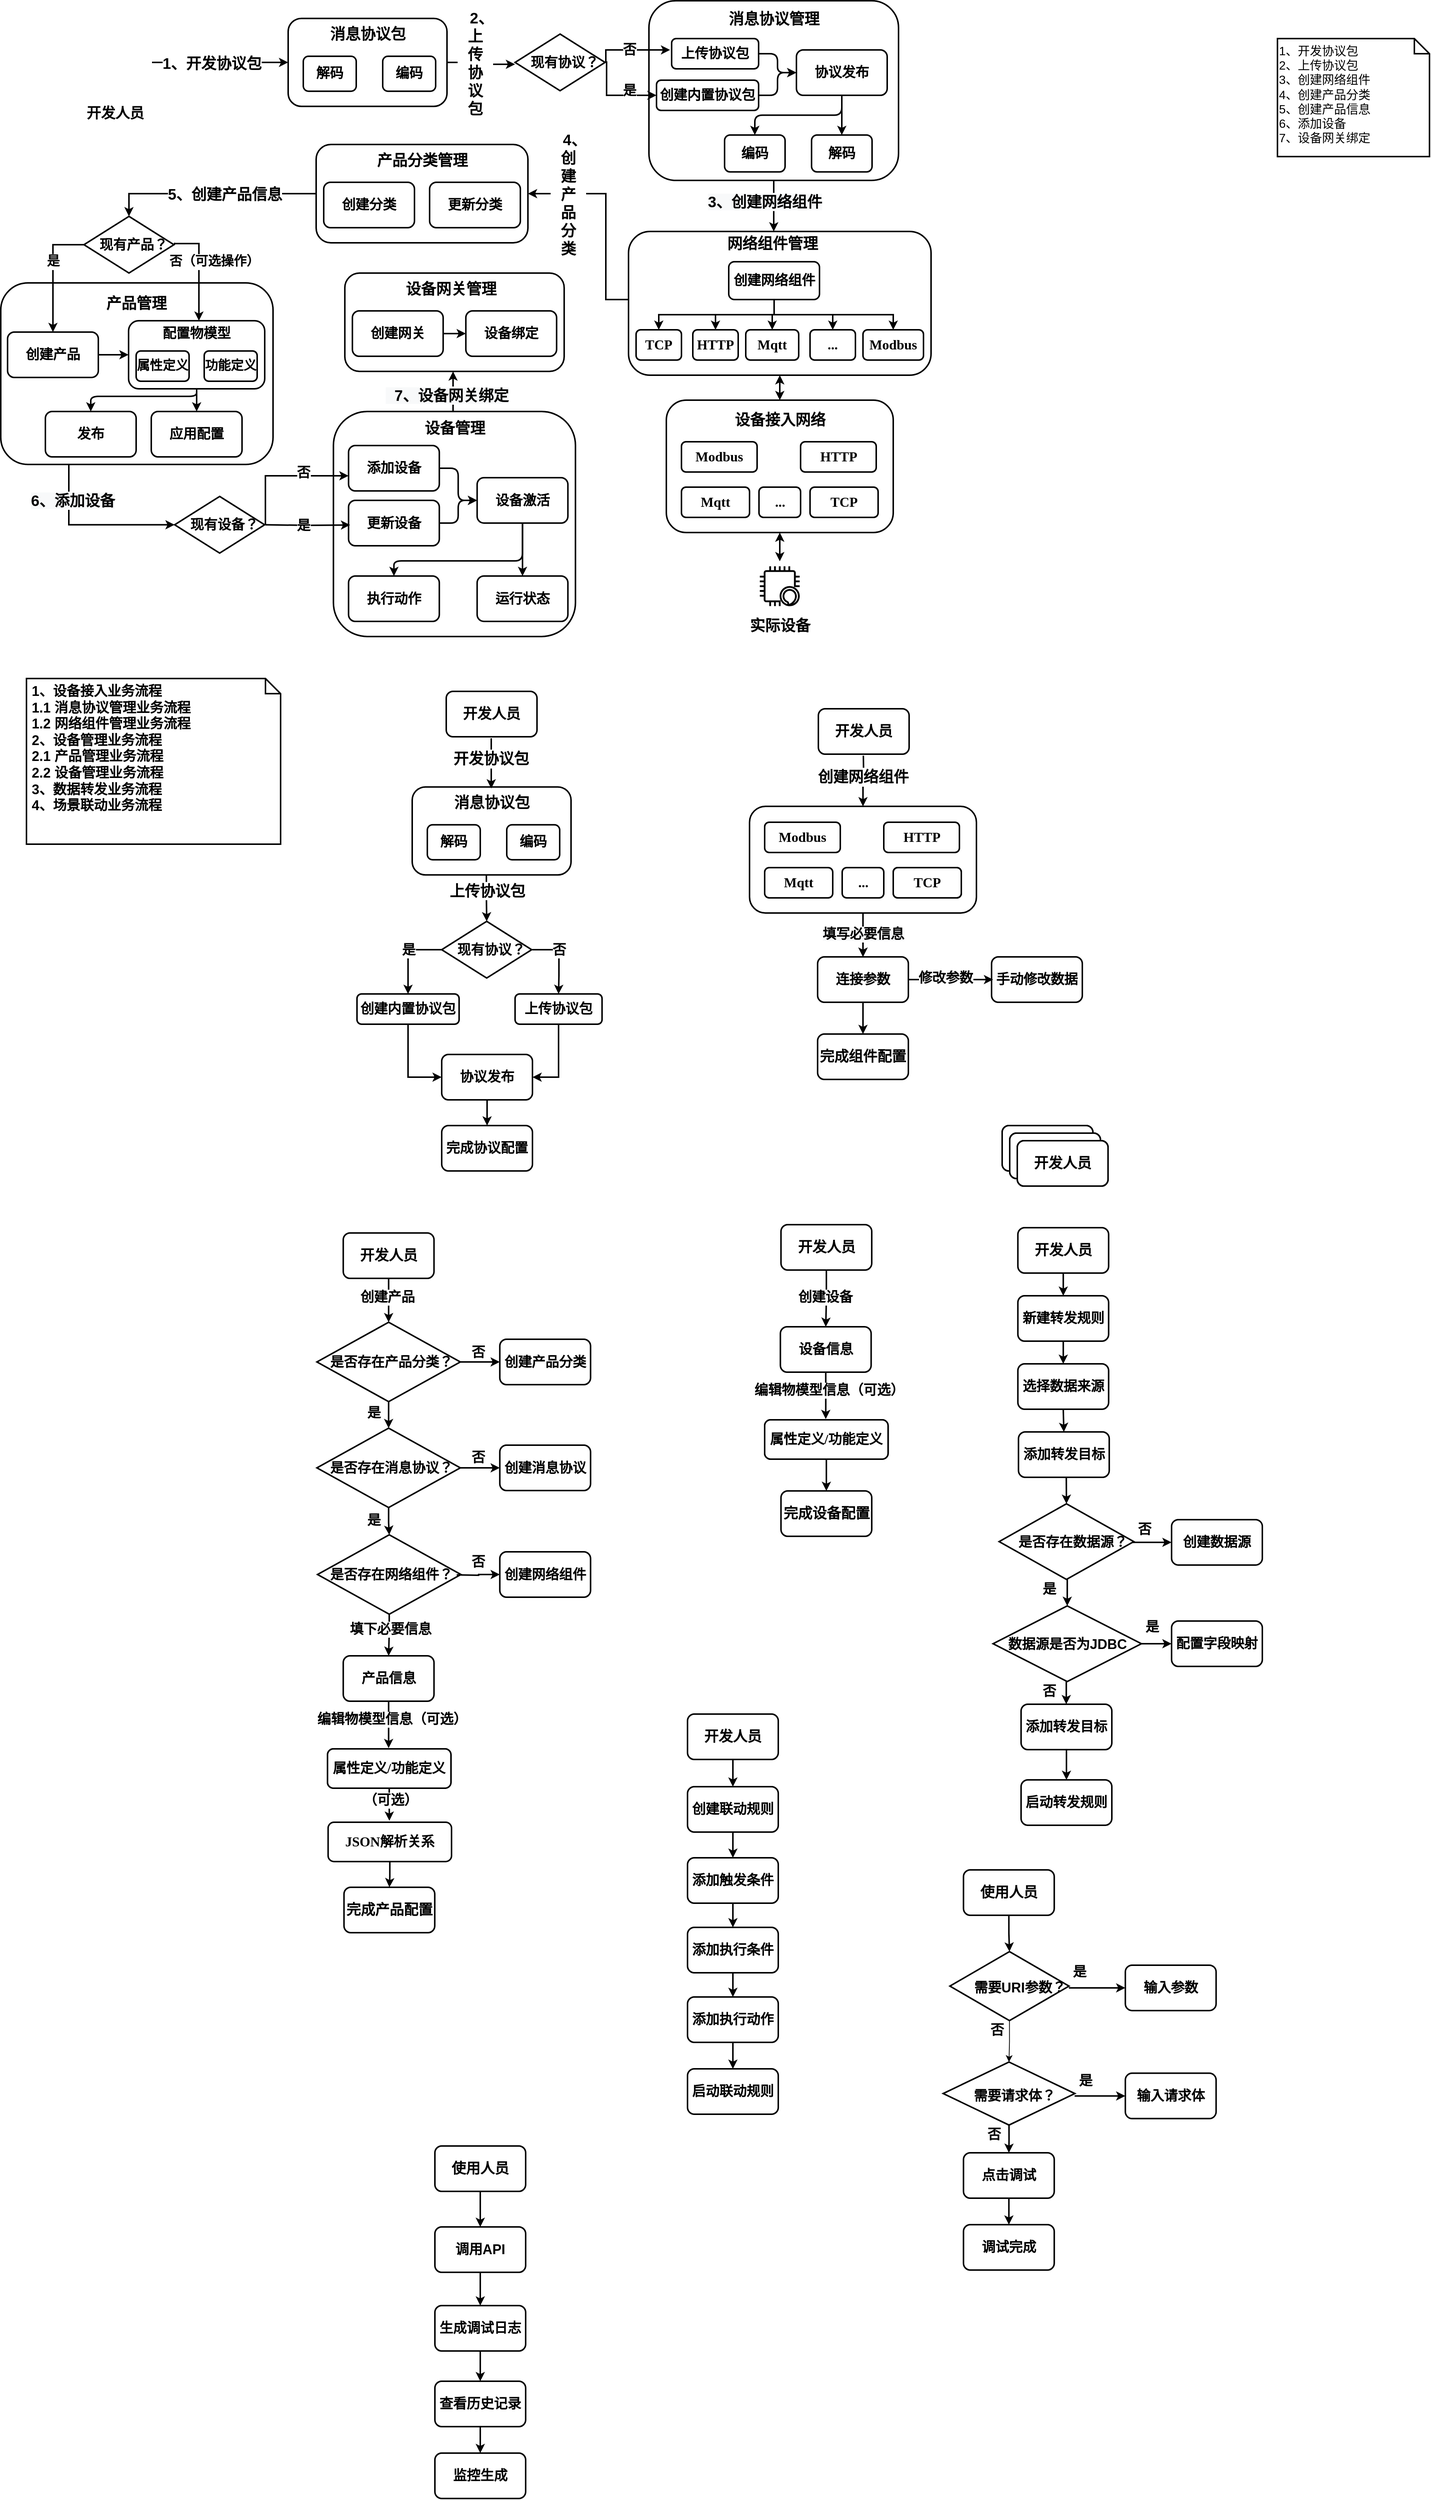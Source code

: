 <mxfile version="14.9.4" type="github">
  <diagram id="WgU9N0Nm7C7qRSSYOQwp" name="Page-1">
    <mxGraphModel dx="1422" dy="834" grid="0" gridSize="10" guides="1" tooltips="1" connect="1" arrows="1" fold="1" page="1" pageScale="1" pageWidth="3300" pageHeight="4681" math="0" shadow="0">
      <root>
        <mxCell id="0" />
        <mxCell id="1" parent="0" />
        <mxCell id="gzrYZWxSxminhEm58kiy-100" style="edgeStyle=orthogonalEdgeStyle;curved=0;rounded=1;sketch=0;orthogonalLoop=1;jettySize=auto;html=1;exitX=1;exitY=0.5;exitDx=0;exitDy=0;fontSize=16;strokeWidth=2;entryX=0;entryY=0.533;entryDx=0;entryDy=0;entryPerimeter=0;" parent="1" source="gzrYZWxSxminhEm58kiy-57" target="gzrYZWxSxminhEm58kiy-101" edge="1">
          <mxGeometry relative="1" as="geometry">
            <mxPoint x="886" y="155" as="targetPoint" />
          </mxGeometry>
        </mxCell>
        <mxCell id="0-5cyueVe5dwjmCpPwSu-10" value="&lt;span style=&quot;font-size: 20px;&quot;&gt;&amp;nbsp; &amp;nbsp;2、&lt;br style=&quot;font-size: 20px;&quot;&gt;上&lt;br style=&quot;font-size: 20px;&quot;&gt;传&lt;br style=&quot;font-size: 20px;&quot;&gt;协&lt;br style=&quot;font-size: 20px;&quot;&gt;议&lt;br style=&quot;font-size: 20px;&quot;&gt;包&lt;/span&gt;" style="edgeLabel;html=1;align=center;verticalAlign=middle;resizable=0;points=[];fontSize=20;fontStyle=1;" parent="gzrYZWxSxminhEm58kiy-100" vertex="1" connectable="0">
          <mxGeometry x="0.305" y="3" relative="1" as="geometry">
            <mxPoint x="-21" y="1" as="offset" />
          </mxGeometry>
        </mxCell>
        <mxCell id="gzrYZWxSxminhEm58kiy-62" value="&lt;span style=&quot;font-size: 16px;&quot;&gt;1、开发协议包&lt;/span&gt;&lt;br style=&quot;font-size: 16px;&quot;&gt;&lt;span style=&quot;font-size: 16px;&quot;&gt;2、上传协议包&lt;br&gt;3、创建网络组件&lt;/span&gt;&lt;br style=&quot;font-size: 16px;&quot;&gt;&lt;div style=&quot;font-size: 16px;&quot;&gt;4、创建产品分类&lt;/div&gt;&lt;div style=&quot;font-size: 16px;&quot;&gt;5、创建产品信息&lt;/div&gt;&lt;div style=&quot;font-size: 16px;&quot;&gt;6、添加设备&lt;/div&gt;&lt;div style=&quot;font-size: 16px;&quot;&gt;7、设备网关绑定&lt;/div&gt;" style="shape=note;strokeWidth=2;fontSize=16;size=20;whiteSpace=wrap;html=1;rounded=0;sketch=0;align=left;verticalAlign=top;fontStyle=0;" parent="1" vertex="1">
          <mxGeometry x="1814" y="121" width="201" height="156" as="geometry" />
        </mxCell>
        <mxCell id="gzrYZWxSxminhEm58kiy-97" style="edgeStyle=orthogonalEdgeStyle;curved=0;rounded=1;sketch=0;orthogonalLoop=1;jettySize=auto;html=1;exitX=1;exitY=0.5;exitDx=0;exitDy=0;entryX=0;entryY=0.5;entryDx=0;entryDy=0;fontSize=16;strokeWidth=2;" parent="1" source="gzrYZWxSxminhEm58kiy-80" target="gzrYZWxSxminhEm58kiy-57" edge="1">
          <mxGeometry relative="1" as="geometry" />
        </mxCell>
        <mxCell id="gzrYZWxSxminhEm58kiy-98" value="&lt;span style=&quot;font-size: 20px;&quot;&gt;&lt;font style=&quot;font-size: 20px;&quot;&gt;1、开发协议包&lt;/font&gt;&lt;/span&gt;" style="edgeLabel;html=1;align=center;verticalAlign=middle;resizable=0;points=[];fontSize=20;fontStyle=1;" parent="gzrYZWxSxminhEm58kiy-97" vertex="1" connectable="0">
          <mxGeometry x="-0.308" y="1" relative="1" as="geometry">
            <mxPoint x="16" y="1" as="offset" />
          </mxGeometry>
        </mxCell>
        <mxCell id="gzrYZWxSxminhEm58kiy-80" value="&lt;b&gt;&lt;font style=&quot;font-size: 19px&quot;&gt;开发人员&lt;/font&gt;&lt;/b&gt;" style="shape=image;html=1;verticalAlign=top;verticalLabelPosition=bottom;imageAspect=0;aspect=fixed;image=https://cdn0.iconfinder.com/data/icons/education-340/100/Tilda_Icons_1ed_group-128.png;rounded=0;sketch=0;fontSize=16;strokeWidth=2;" parent="1" vertex="1">
          <mxGeometry x="228" y="103.5" width="98" height="98" as="geometry" />
        </mxCell>
        <mxCell id="0-5cyueVe5dwjmCpPwSu-1" value="" style="group;" parent="1" vertex="1" connectable="0">
          <mxGeometry x="806" y="115" width="119" height="75" as="geometry" />
        </mxCell>
        <mxCell id="gzrYZWxSxminhEm58kiy-101" value="" style="rhombus;whiteSpace=wrap;html=1;rounded=0;sketch=0;fontSize=16;strokeWidth=2;align=left;verticalAlign=top;" parent="0-5cyueVe5dwjmCpPwSu-1" vertex="1">
          <mxGeometry width="119" height="75" as="geometry" />
        </mxCell>
        <mxCell id="gzrYZWxSxminhEm58kiy-102" value="&lt;font style=&quot;font-size: 18px&quot;&gt;&lt;b&gt;现有协议？&lt;/b&gt;&lt;/font&gt;" style="text;html=1;align=center;verticalAlign=middle;resizable=0;points=[];autosize=1;strokeColor=none;fontSize=16;" parent="0-5cyueVe5dwjmCpPwSu-1" vertex="1">
          <mxGeometry x="9.917" y="27.5" width="110" height="20" as="geometry" />
        </mxCell>
        <mxCell id="0-5cyueVe5dwjmCpPwSu-7" value="" style="group;" parent="1" vertex="1" connectable="0">
          <mxGeometry x="983" y="71" width="330" height="237.5" as="geometry" />
        </mxCell>
        <mxCell id="gzrYZWxSxminhEm58kiy-8" value="" style="rounded=1;whiteSpace=wrap;html=1;fontFamily=JetBrainsMono-Bold;strokeWidth=2;" parent="0-5cyueVe5dwjmCpPwSu-7" vertex="1">
          <mxGeometry width="330" height="237.5" as="geometry" />
        </mxCell>
        <mxCell id="gzrYZWxSxminhEm58kiy-12" value="&lt;span style=&quot;font-size: 18px&quot;&gt;&lt;b&gt;编码&lt;/b&gt;&lt;/span&gt;" style="rounded=1;whiteSpace=wrap;html=1;fontFamily=JetBrainsMono-Bold;strokeWidth=2;" parent="0-5cyueVe5dwjmCpPwSu-7" vertex="1">
          <mxGeometry x="100" y="177.5" width="80" height="48.75" as="geometry" />
        </mxCell>
        <mxCell id="gzrYZWxSxminhEm58kiy-13" value="&lt;span style=&quot;font-size: 20px&quot;&gt;&lt;font style=&quot;font-size: 20px&quot;&gt;消息协议管理&lt;/font&gt;&lt;/span&gt;" style="text;html=1;align=center;verticalAlign=middle;resizable=0;points=[];autosize=1;strokeColor=none;fontSize=20;fontStyle=1;strokeWidth=2;" parent="0-5cyueVe5dwjmCpPwSu-7" vertex="1">
          <mxGeometry x="95" y="7.5" width="140" height="30" as="geometry" />
        </mxCell>
        <mxCell id="gzrYZWxSxminhEm58kiy-82" value="&lt;span style=&quot;font-size: 18px&quot;&gt;&lt;b&gt;上传协议包&lt;/b&gt;&lt;/span&gt;" style="rounded=1;whiteSpace=wrap;html=1;fontFamily=JetBrainsMono-Bold;strokeWidth=2;" parent="0-5cyueVe5dwjmCpPwSu-7" vertex="1">
          <mxGeometry x="30" y="50" width="115" height="40" as="geometry" />
        </mxCell>
        <mxCell id="gzrYZWxSxminhEm58kiy-83" value="&lt;span style=&quot;font-size: 18px&quot;&gt;&lt;b&gt;创建内置协议包&lt;/b&gt;&lt;/span&gt;" style="rounded=1;whiteSpace=wrap;html=1;fontFamily=JetBrainsMono-Bold;strokeWidth=2;" parent="0-5cyueVe5dwjmCpPwSu-7" vertex="1">
          <mxGeometry x="10" y="105" width="135" height="40" as="geometry" />
        </mxCell>
        <mxCell id="gzrYZWxSxminhEm58kiy-90" style="edgeStyle=orthogonalEdgeStyle;curved=0;rounded=1;sketch=0;orthogonalLoop=1;jettySize=auto;html=1;exitX=0.5;exitY=1;exitDx=0;exitDy=0;entryX=0.5;entryY=0;entryDx=0;entryDy=0;fontSize=16;strokeWidth=2;" parent="0-5cyueVe5dwjmCpPwSu-7" source="gzrYZWxSxminhEm58kiy-84" target="gzrYZWxSxminhEm58kiy-12" edge="1">
          <mxGeometry relative="1" as="geometry" />
        </mxCell>
        <mxCell id="gzrYZWxSxminhEm58kiy-84" value="&lt;b&gt;&lt;font style=&quot;font-size: 18px&quot;&gt;协议发布&lt;/font&gt;&lt;/b&gt;" style="rounded=1;whiteSpace=wrap;html=1;fontFamily=JetBrainsMono-Bold;strokeWidth=2;" parent="0-5cyueVe5dwjmCpPwSu-7" vertex="1">
          <mxGeometry x="195" y="65" width="120" height="60" as="geometry" />
        </mxCell>
        <mxCell id="gzrYZWxSxminhEm58kiy-85" style="edgeStyle=orthogonalEdgeStyle;curved=0;rounded=1;sketch=0;orthogonalLoop=1;jettySize=auto;html=1;exitX=1;exitY=0.5;exitDx=0;exitDy=0;fontSize=16;strokeWidth=2;" parent="0-5cyueVe5dwjmCpPwSu-7" source="gzrYZWxSxminhEm58kiy-82" target="gzrYZWxSxminhEm58kiy-84" edge="1">
          <mxGeometry relative="1" as="geometry" />
        </mxCell>
        <mxCell id="gzrYZWxSxminhEm58kiy-86" style="edgeStyle=orthogonalEdgeStyle;curved=0;rounded=1;sketch=0;orthogonalLoop=1;jettySize=auto;html=1;exitX=1;exitY=0.5;exitDx=0;exitDy=0;entryX=0;entryY=0.5;entryDx=0;entryDy=0;fontSize=16;strokeWidth=2;" parent="0-5cyueVe5dwjmCpPwSu-7" source="gzrYZWxSxminhEm58kiy-83" target="gzrYZWxSxminhEm58kiy-84" edge="1">
          <mxGeometry relative="1" as="geometry" />
        </mxCell>
        <mxCell id="gzrYZWxSxminhEm58kiy-88" value="&lt;b&gt;&lt;font style=&quot;font-size: 18px&quot;&gt;解码&lt;/font&gt;&lt;/b&gt;" style="rounded=1;whiteSpace=wrap;html=1;fontFamily=JetBrainsMono-Bold;strokeWidth=2;" parent="0-5cyueVe5dwjmCpPwSu-7" vertex="1">
          <mxGeometry x="215" y="177.5" width="80" height="48.75" as="geometry" />
        </mxCell>
        <mxCell id="gzrYZWxSxminhEm58kiy-89" style="edgeStyle=orthogonalEdgeStyle;curved=0;rounded=1;sketch=0;orthogonalLoop=1;jettySize=auto;html=1;exitX=0.5;exitY=1;exitDx=0;exitDy=0;fontSize=16;strokeWidth=2;" parent="0-5cyueVe5dwjmCpPwSu-7" source="gzrYZWxSxminhEm58kiy-84" target="gzrYZWxSxminhEm58kiy-88" edge="1">
          <mxGeometry relative="1" as="geometry" />
        </mxCell>
        <mxCell id="0-5cyueVe5dwjmCpPwSu-4" style="rounded=0;orthogonalLoop=1;jettySize=auto;html=1;exitX=0;exitY=0.5;exitDx=0;exitDy=0;entryX=1.01;entryY=0.425;entryDx=0;entryDy=0;entryPerimeter=0;startArrow=classic;startFill=1;endArrow=none;endFill=0;strokeWidth=2;edgeStyle=orthogonalEdgeStyle;" parent="1" source="gzrYZWxSxminhEm58kiy-83" target="gzrYZWxSxminhEm58kiy-102" edge="1">
          <mxGeometry relative="1" as="geometry" />
        </mxCell>
        <mxCell id="0-5cyueVe5dwjmCpPwSu-6" value="&lt;b&gt;&lt;font style=&quot;font-size: 18px&quot;&gt;是&lt;/font&gt;&lt;/b&gt;" style="edgeLabel;html=1;align=center;verticalAlign=middle;resizable=0;points=[];" parent="0-5cyueVe5dwjmCpPwSu-4" vertex="1" connectable="0">
          <mxGeometry x="-0.359" relative="1" as="geometry">
            <mxPoint x="-1" y="-6" as="offset" />
          </mxGeometry>
        </mxCell>
        <mxCell id="0-5cyueVe5dwjmCpPwSu-3" style="rounded=0;orthogonalLoop=1;jettySize=auto;html=1;exitX=0;exitY=0.5;exitDx=0;exitDy=0;startArrow=classic;startFill=1;endArrow=none;endFill=0;strokeWidth=2;edgeStyle=orthogonalEdgeStyle;" parent="1" edge="1">
          <mxGeometry relative="1" as="geometry">
            <mxPoint x="1011" y="136" as="sourcePoint" />
            <mxPoint x="926" y="153" as="targetPoint" />
            <Array as="points">
              <mxPoint x="926" y="136" />
            </Array>
          </mxGeometry>
        </mxCell>
        <mxCell id="0-5cyueVe5dwjmCpPwSu-5" value="&lt;b&gt;&lt;font style=&quot;font-size: 18px&quot;&gt;否&lt;/font&gt;&lt;/b&gt;" style="edgeLabel;html=1;align=center;verticalAlign=middle;resizable=0;points=[];" parent="0-5cyueVe5dwjmCpPwSu-3" vertex="1" connectable="0">
          <mxGeometry x="-0.096" y="-1" relative="1" as="geometry">
            <mxPoint x="-8" y="1" as="offset" />
          </mxGeometry>
        </mxCell>
        <mxCell id="0-5cyueVe5dwjmCpPwSu-12" value="" style="group;" parent="1" vertex="1" connectable="0">
          <mxGeometry x="506" y="94.37" width="210" height="116.25" as="geometry" />
        </mxCell>
        <mxCell id="gzrYZWxSxminhEm58kiy-57" value="" style="rounded=1;whiteSpace=wrap;html=1;fontFamily=JetBrainsMono-Bold;strokeWidth=2;" parent="0-5cyueVe5dwjmCpPwSu-12" vertex="1">
          <mxGeometry width="210" height="116.25" as="geometry" />
        </mxCell>
        <mxCell id="gzrYZWxSxminhEm58kiy-58" value="&lt;b style=&quot;font-size: 18px&quot;&gt;编码&lt;/b&gt;" style="rounded=1;whiteSpace=wrap;html=1;fontFamily=JetBrainsMono-Bold;strokeWidth=2;" parent="0-5cyueVe5dwjmCpPwSu-12" vertex="1">
          <mxGeometry x="125" y="50" width="70" height="46.25" as="geometry" />
        </mxCell>
        <mxCell id="gzrYZWxSxminhEm58kiy-59" value="&lt;b style=&quot;font-size: 18px&quot;&gt;解码&lt;/b&gt;" style="rounded=1;whiteSpace=wrap;html=1;fontFamily=JetBrainsMono-Bold;strokeWidth=2;" parent="0-5cyueVe5dwjmCpPwSu-12" vertex="1">
          <mxGeometry x="20" y="50" width="70" height="46.25" as="geometry" />
        </mxCell>
        <mxCell id="gzrYZWxSxminhEm58kiy-60" value="&lt;b&gt;&lt;font style=&quot;font-size: 20px&quot;&gt;消息协议包&lt;/font&gt;&lt;/b&gt;" style="text;html=1;align=center;verticalAlign=middle;resizable=0;points=[];autosize=1;strokeColor=none;fontSize=20;fontStyle=1;strokeWidth=2;" parent="0-5cyueVe5dwjmCpPwSu-12" vertex="1">
          <mxGeometry x="50" y="6" width="110" height="28" as="geometry" />
        </mxCell>
        <mxCell id="0-5cyueVe5dwjmCpPwSu-11" style="edgeStyle=orthogonalEdgeStyle;rounded=0;orthogonalLoop=1;jettySize=auto;html=1;startArrow=none;startFill=0;endArrow=classic;endFill=1;strokeWidth=2;entryX=0.5;entryY=0;entryDx=0;entryDy=0;exitX=0;exitY=0.5;exitDx=0;exitDy=0;" parent="1" source="gzrYZWxSxminhEm58kiy-71" target="0-5cyueVe5dwjmCpPwSu-14" edge="1">
          <mxGeometry relative="1" as="geometry">
            <mxPoint x="1124" y="-1158" as="targetPoint" />
            <mxPoint x="1550" y="416" as="sourcePoint" />
          </mxGeometry>
        </mxCell>
        <mxCell id="0-5cyueVe5dwjmCpPwSu-16" value="&lt;span style=&quot;font-size: 20px;&quot;&gt;&lt;font style=&quot;font-size: 20px;&quot;&gt;5、创建产品信息&lt;/font&gt;&lt;/span&gt;" style="edgeLabel;html=1;align=center;verticalAlign=middle;resizable=0;points=[];fontStyle=1;fontSize=20;" parent="0-5cyueVe5dwjmCpPwSu-11" vertex="1" connectable="0">
          <mxGeometry x="-0.359" y="-1" relative="1" as="geometry">
            <mxPoint x="-32" y="1" as="offset" />
          </mxGeometry>
        </mxCell>
        <mxCell id="0-5cyueVe5dwjmCpPwSu-48" style="edgeStyle=orthogonalEdgeStyle;rounded=0;orthogonalLoop=1;jettySize=auto;html=1;exitX=0.5;exitY=1;exitDx=0;exitDy=0;startArrow=none;startFill=0;endArrow=classic;endFill=1;strokeWidth=2;" parent="1" source="gzrYZWxSxminhEm58kiy-8" target="gzrYZWxSxminhEm58kiy-2" edge="1">
          <mxGeometry relative="1" as="geometry">
            <Array as="points">
              <mxPoint x="1148" y="346" />
              <mxPoint x="1148" y="346" />
            </Array>
          </mxGeometry>
        </mxCell>
        <mxCell id="0-5cyueVe5dwjmCpPwSu-50" value="&lt;span style=&quot;font-size: 20px; text-align: left; background-color: rgb(248, 249, 250);&quot;&gt;3、创建网络组件&lt;/span&gt;" style="edgeLabel;html=1;align=center;verticalAlign=middle;resizable=0;points=[];fontStyle=1;fontSize=20;" parent="1" vertex="1" connectable="0">
          <mxGeometry x="1136" y="336" as="geometry" />
        </mxCell>
        <mxCell id="0-5cyueVe5dwjmCpPwSu-51" style="edgeStyle=orthogonalEdgeStyle;rounded=0;orthogonalLoop=1;jettySize=auto;html=1;entryX=1;entryY=0.5;entryDx=0;entryDy=0;fontSize=17;startArrow=none;startFill=0;endArrow=classic;endFill=1;strokeWidth=2;exitX=0;exitY=0.5;exitDx=0;exitDy=0;" parent="1" source="gzrYZWxSxminhEm58kiy-2" target="gzrYZWxSxminhEm58kiy-71" edge="1">
          <mxGeometry relative="1" as="geometry">
            <mxPoint x="916" y="486" as="sourcePoint" />
            <Array as="points">
              <mxPoint x="956" y="466" />
              <mxPoint x="926" y="466" />
              <mxPoint x="926" y="326" />
            </Array>
          </mxGeometry>
        </mxCell>
        <mxCell id="0-5cyueVe5dwjmCpPwSu-52" value="" style="group;" parent="1" vertex="1" connectable="0">
          <mxGeometry x="543" y="261" width="280" height="130" as="geometry" />
        </mxCell>
        <mxCell id="gzrYZWxSxminhEm58kiy-71" value="" style="rounded=1;whiteSpace=wrap;html=1;fontFamily=JetBrainsMono-Bold;strokeWidth=2;" parent="0-5cyueVe5dwjmCpPwSu-52" vertex="1">
          <mxGeometry width="280" height="130" as="geometry" />
        </mxCell>
        <mxCell id="gzrYZWxSxminhEm58kiy-72" value="&lt;b&gt;&lt;font style=&quot;font-size: 18px&quot;&gt;更新分类&lt;/font&gt;&lt;/b&gt;" style="rounded=1;whiteSpace=wrap;html=1;fontFamily=JetBrainsMono-Bold;strokeWidth=2;" parent="0-5cyueVe5dwjmCpPwSu-52" vertex="1">
          <mxGeometry x="150" y="50" width="120" height="60" as="geometry" />
        </mxCell>
        <mxCell id="gzrYZWxSxminhEm58kiy-73" value="&lt;span style=&quot;font-size: 18px&quot;&gt;&lt;b&gt;创建分类&lt;/b&gt;&lt;/span&gt;" style="rounded=1;whiteSpace=wrap;html=1;fontFamily=JetBrainsMono-Bold;strokeWidth=2;" parent="0-5cyueVe5dwjmCpPwSu-52" vertex="1">
          <mxGeometry x="10" y="50" width="120" height="60" as="geometry" />
        </mxCell>
        <mxCell id="gzrYZWxSxminhEm58kiy-74" value="&lt;span style=&quot;font-size: 20px&quot;&gt;&lt;font style=&quot;font-size: 20px&quot;&gt;产品分类管理&lt;/font&gt;&lt;/span&gt;" style="text;html=1;align=center;verticalAlign=middle;resizable=0;points=[];autosize=1;strokeColor=none;fontSize=20;fontStyle=1;strokeWidth=2;" parent="0-5cyueVe5dwjmCpPwSu-52" vertex="1">
          <mxGeometry x="70" y="5" width="140" height="30" as="geometry" />
        </mxCell>
        <mxCell id="0-5cyueVe5dwjmCpPwSu-53" value="&lt;span style=&quot;font-size: 20px;&quot;&gt;&amp;nbsp; &amp;nbsp;4、&lt;br style=&quot;font-size: 20px;&quot;&gt;创&lt;br style=&quot;font-size: 20px;&quot;&gt;建&lt;br style=&quot;font-size: 20px;&quot;&gt;产&lt;br style=&quot;font-size: 20px;&quot;&gt;品&lt;br style=&quot;font-size: 20px;&quot;&gt;分&lt;br style=&quot;font-size: 20px;&quot;&gt;类&lt;/span&gt;" style="edgeLabel;html=1;align=center;verticalAlign=middle;resizable=0;points=[];fontSize=20;fontStyle=1;" parent="1" vertex="1" connectable="0">
          <mxGeometry x="875.998" y="326.002" as="geometry" />
        </mxCell>
        <mxCell id="0-5cyueVe5dwjmCpPwSu-57" style="edgeStyle=orthogonalEdgeStyle;rounded=0;orthogonalLoop=1;jettySize=auto;html=1;exitX=0.25;exitY=1;exitDx=0;exitDy=0;entryX=0;entryY=0.5;entryDx=0;entryDy=0;fontSize=17;startArrow=none;startFill=0;endArrow=classic;endFill=1;strokeWidth=2;" parent="1" source="gzrYZWxSxminhEm58kiy-14" target="0-5cyueVe5dwjmCpPwSu-55" edge="1">
          <mxGeometry relative="1" as="geometry" />
        </mxCell>
        <mxCell id="0-5cyueVe5dwjmCpPwSu-67" value="" style="group;" parent="1" vertex="1" connectable="0">
          <mxGeometry x="580.92" y="431" width="290" height="130" as="geometry" />
        </mxCell>
        <mxCell id="gzrYZWxSxminhEm58kiy-75" value="" style="rounded=1;whiteSpace=wrap;html=1;fontFamily=JetBrainsMono-Bold;strokeWidth=2;" parent="0-5cyueVe5dwjmCpPwSu-67" vertex="1">
          <mxGeometry width="290" height="130" as="geometry" />
        </mxCell>
        <mxCell id="gzrYZWxSxminhEm58kiy-76" value="&lt;b&gt;&lt;font style=&quot;font-size: 18px&quot;&gt;设备绑定&lt;/font&gt;&lt;/b&gt;" style="rounded=1;whiteSpace=wrap;html=1;fontFamily=JetBrainsMono-Bold;strokeWidth=2;" parent="0-5cyueVe5dwjmCpPwSu-67" vertex="1">
          <mxGeometry x="160" y="50" width="120" height="60" as="geometry" />
        </mxCell>
        <mxCell id="gzrYZWxSxminhEm58kiy-79" style="edgeStyle=orthogonalEdgeStyle;curved=0;rounded=1;sketch=0;orthogonalLoop=1;jettySize=auto;html=1;exitX=1;exitY=0.5;exitDx=0;exitDy=0;fontSize=16;strokeWidth=2;" parent="0-5cyueVe5dwjmCpPwSu-67" source="gzrYZWxSxminhEm58kiy-77" target="gzrYZWxSxminhEm58kiy-76" edge="1">
          <mxGeometry relative="1" as="geometry" />
        </mxCell>
        <mxCell id="gzrYZWxSxminhEm58kiy-77" value="&lt;span style=&quot;font-size: 18px&quot;&gt;&lt;b&gt;创建网关&lt;/b&gt;&lt;/span&gt;" style="rounded=1;whiteSpace=wrap;html=1;fontFamily=JetBrainsMono-Bold;strokeWidth=2;" parent="0-5cyueVe5dwjmCpPwSu-67" vertex="1">
          <mxGeometry x="10" y="50" width="120" height="60" as="geometry" />
        </mxCell>
        <mxCell id="gzrYZWxSxminhEm58kiy-78" value="&lt;span style=&quot;font-size: 20px&quot;&gt;&lt;font style=&quot;font-size: 20px&quot;&gt;设备网关管理&lt;/font&gt;&lt;/span&gt;" style="text;html=1;align=center;verticalAlign=middle;resizable=0;points=[];autosize=1;strokeColor=none;fontSize=20;fontStyle=1;strokeWidth=2;" parent="0-5cyueVe5dwjmCpPwSu-67" vertex="1">
          <mxGeometry x="70" y="5" width="140" height="30" as="geometry" />
        </mxCell>
        <mxCell id="0-5cyueVe5dwjmCpPwSu-68" style="edgeStyle=orthogonalEdgeStyle;rounded=0;orthogonalLoop=1;jettySize=auto;html=1;fontSize=17;startArrow=none;startFill=0;endArrow=classic;endFill=1;strokeWidth=2;" parent="1" target="gzrYZWxSxminhEm58kiy-75" edge="1">
          <mxGeometry relative="1" as="geometry">
            <mxPoint x="728.941" y="706" as="sourcePoint" />
            <mxPoint x="724" y="616" as="targetPoint" />
            <Array as="points">
              <mxPoint x="724" y="706" />
            </Array>
          </mxGeometry>
        </mxCell>
        <mxCell id="0-5cyueVe5dwjmCpPwSu-69" value="&lt;span style=&quot;text-align: left ; background-color: rgb(248 , 249 , 250) ; font-size: 20px&quot;&gt;&lt;span style=&quot;font-size: 20px&quot;&gt;&lt;font style=&quot;font-size: 20px&quot;&gt;&amp;nbsp; 7、设备网关绑定&lt;/font&gt;&lt;/span&gt;&lt;/span&gt;" style="edgeLabel;html=1;align=center;verticalAlign=middle;resizable=0;points=[];fontSize=20;fontStyle=1;" parent="0-5cyueVe5dwjmCpPwSu-68" vertex="1" connectable="0">
          <mxGeometry x="0.167" y="3" relative="1" as="geometry">
            <mxPoint x="-5" y="-32" as="offset" />
          </mxGeometry>
        </mxCell>
        <mxCell id="0-5cyueVe5dwjmCpPwSu-13" value="" style="group;" parent="1" vertex="1" connectable="0">
          <mxGeometry x="236" y="356" width="119.917" height="75" as="geometry" />
        </mxCell>
        <mxCell id="0-5cyueVe5dwjmCpPwSu-19" value="" style="group;" parent="0-5cyueVe5dwjmCpPwSu-13" vertex="1" connectable="0">
          <mxGeometry width="119.917" height="75" as="geometry" />
        </mxCell>
        <mxCell id="0-5cyueVe5dwjmCpPwSu-14" value="" style="rhombus;whiteSpace=wrap;html=1;rounded=0;sketch=0;fontSize=16;strokeWidth=2;align=left;verticalAlign=top;" parent="0-5cyueVe5dwjmCpPwSu-19" vertex="1">
          <mxGeometry width="119" height="75" as="geometry" />
        </mxCell>
        <mxCell id="0-5cyueVe5dwjmCpPwSu-15" value="&lt;font style=&quot;font-size: 18px&quot;&gt;&lt;b&gt;现有产品？&lt;/b&gt;&lt;/font&gt;" style="text;html=1;align=center;verticalAlign=middle;resizable=0;points=[];autosize=1;strokeColor=none;fontSize=16;" parent="0-5cyueVe5dwjmCpPwSu-19" vertex="1">
          <mxGeometry x="9.917" y="27.5" width="110" height="20" as="geometry" />
        </mxCell>
        <mxCell id="0-5cyueVe5dwjmCpPwSu-24" value="" style="group;" parent="1" vertex="1" connectable="0">
          <mxGeometry x="126" y="444" width="360" height="240" as="geometry" />
        </mxCell>
        <mxCell id="gzrYZWxSxminhEm58kiy-14" value="" style="rounded=1;whiteSpace=wrap;html=1;fontFamily=JetBrainsMono-Bold;strokeWidth=2;" parent="0-5cyueVe5dwjmCpPwSu-24" vertex="1">
          <mxGeometry width="360" height="240" as="geometry" />
        </mxCell>
        <mxCell id="gzrYZWxSxminhEm58kiy-15" value="&lt;b&gt;&lt;font style=&quot;font-size: 18px&quot;&gt;创建产品&lt;/font&gt;&lt;/b&gt;" style="rounded=1;whiteSpace=wrap;html=1;fontFamily=JetBrainsMono-Bold;strokeWidth=2;" parent="0-5cyueVe5dwjmCpPwSu-24" vertex="1">
          <mxGeometry x="9" y="65" width="120" height="60" as="geometry" />
        </mxCell>
        <mxCell id="gzrYZWxSxminhEm58kiy-16" value="&lt;b&gt;&lt;font style=&quot;font-size: 18px&quot;&gt;配置物模型&lt;/font&gt;&lt;/b&gt;" style="rounded=1;whiteSpace=wrap;html=1;fontFamily=JetBrainsMono-Bold;align=center;horizontal=1;verticalAlign=top;strokeWidth=2;" parent="0-5cyueVe5dwjmCpPwSu-24" vertex="1">
          <mxGeometry x="169" y="50" width="180" height="90" as="geometry" />
        </mxCell>
        <mxCell id="gzrYZWxSxminhEm58kiy-20" style="edgeStyle=orthogonalEdgeStyle;curved=0;rounded=1;sketch=0;orthogonalLoop=1;jettySize=auto;html=1;exitX=1;exitY=0.5;exitDx=0;exitDy=0;entryX=0;entryY=0.5;entryDx=0;entryDy=0;fontSize=20;strokeWidth=2;" parent="0-5cyueVe5dwjmCpPwSu-24" source="gzrYZWxSxminhEm58kiy-15" target="gzrYZWxSxminhEm58kiy-16" edge="1">
          <mxGeometry relative="1" as="geometry" />
        </mxCell>
        <mxCell id="gzrYZWxSxminhEm58kiy-17" value="&lt;b&gt;&lt;font style=&quot;font-size: 18px&quot;&gt;应用配置&lt;/font&gt;&lt;/b&gt;" style="rounded=1;whiteSpace=wrap;html=1;fontFamily=JetBrainsMono-Bold;strokeWidth=2;" parent="0-5cyueVe5dwjmCpPwSu-24" vertex="1">
          <mxGeometry x="199" y="170" width="120" height="60" as="geometry" />
        </mxCell>
        <mxCell id="gzrYZWxSxminhEm58kiy-23" style="edgeStyle=orthogonalEdgeStyle;curved=0;rounded=1;sketch=0;orthogonalLoop=1;jettySize=auto;html=1;exitX=0.5;exitY=1;exitDx=0;exitDy=0;entryX=0.5;entryY=0;entryDx=0;entryDy=0;fontSize=17;strokeWidth=2;" parent="0-5cyueVe5dwjmCpPwSu-24" source="gzrYZWxSxminhEm58kiy-16" target="gzrYZWxSxminhEm58kiy-17" edge="1">
          <mxGeometry relative="1" as="geometry" />
        </mxCell>
        <mxCell id="gzrYZWxSxminhEm58kiy-18" value="&lt;span style=&quot;font-size: 18px&quot;&gt;&lt;b&gt;发布&lt;/b&gt;&lt;/span&gt;" style="rounded=1;whiteSpace=wrap;html=1;fontFamily=JetBrainsMono-Bold;strokeWidth=2;" parent="0-5cyueVe5dwjmCpPwSu-24" vertex="1">
          <mxGeometry x="59" y="170" width="120" height="60" as="geometry" />
        </mxCell>
        <mxCell id="gzrYZWxSxminhEm58kiy-25" style="edgeStyle=orthogonalEdgeStyle;curved=0;rounded=1;sketch=0;orthogonalLoop=1;jettySize=auto;html=1;exitX=0.5;exitY=1;exitDx=0;exitDy=0;fontSize=17;strokeWidth=2;" parent="0-5cyueVe5dwjmCpPwSu-24" source="gzrYZWxSxminhEm58kiy-16" target="gzrYZWxSxminhEm58kiy-18" edge="1">
          <mxGeometry relative="1" as="geometry">
            <Array as="points">
              <mxPoint x="259" y="150" />
              <mxPoint x="119" y="150" />
            </Array>
          </mxGeometry>
        </mxCell>
        <mxCell id="gzrYZWxSxminhEm58kiy-19" value="&lt;b&gt;&lt;font style=&quot;font-size: 20px&quot;&gt;产品管理&lt;/font&gt;&lt;/b&gt;" style="text;html=1;align=center;verticalAlign=middle;resizable=0;points=[];autosize=1;strokeColor=none;strokeWidth=2;" parent="0-5cyueVe5dwjmCpPwSu-24" vertex="1">
          <mxGeometry x="134" y="15" width="90" height="21" as="geometry" />
        </mxCell>
        <mxCell id="gzrYZWxSxminhEm58kiy-21" value="&lt;span style=&quot;font-size: 17px;&quot;&gt;&lt;font style=&quot;font-size: 17px;&quot;&gt;属性定义&lt;/font&gt;&lt;/span&gt;" style="rounded=1;whiteSpace=wrap;html=1;fontFamily=JetBrainsMono-Bold;fontSize=17;fontStyle=1;strokeWidth=2;" parent="0-5cyueVe5dwjmCpPwSu-24" vertex="1">
          <mxGeometry x="179" y="90" width="70" height="40" as="geometry" />
        </mxCell>
        <mxCell id="gzrYZWxSxminhEm58kiy-22" value="&lt;span style=&quot;font-size: 17px;&quot;&gt;&lt;font style=&quot;font-size: 17px;&quot;&gt;功能定义&lt;/font&gt;&lt;/span&gt;" style="rounded=1;whiteSpace=wrap;html=1;fontFamily=JetBrainsMono-Bold;fontSize=17;fontStyle=1;strokeWidth=2;" parent="0-5cyueVe5dwjmCpPwSu-24" vertex="1">
          <mxGeometry x="269" y="90" width="70" height="40" as="geometry" />
        </mxCell>
        <mxCell id="0-5cyueVe5dwjmCpPwSu-21" style="edgeStyle=orthogonalEdgeStyle;rounded=0;orthogonalLoop=1;jettySize=auto;html=1;exitX=1;exitY=0.369;exitDx=0;exitDy=0;startArrow=none;startFill=0;endArrow=classic;endFill=1;strokeWidth=2;exitPerimeter=0;" parent="1" source="0-5cyueVe5dwjmCpPwSu-15" edge="1">
          <mxGeometry x="126" y="356" as="geometry">
            <mxPoint x="380.967" y="392" as="sourcePoint" />
            <mxPoint x="388" y="494" as="targetPoint" />
            <Array as="points">
              <mxPoint x="356" y="392" />
              <mxPoint x="388" y="392" />
            </Array>
          </mxGeometry>
        </mxCell>
        <mxCell id="0-5cyueVe5dwjmCpPwSu-23" value="&lt;b&gt;&lt;font style=&quot;font-size: 17px&quot;&gt;否（可选操作）&lt;/font&gt;&lt;/b&gt;" style="edgeLabel;html=1;align=center;verticalAlign=middle;resizable=0;points=[];" parent="0-5cyueVe5dwjmCpPwSu-21" vertex="1" connectable="0">
          <mxGeometry x="-0.121" y="-1" relative="1" as="geometry">
            <mxPoint x="21" y="-3" as="offset" />
          </mxGeometry>
        </mxCell>
        <mxCell id="0-5cyueVe5dwjmCpPwSu-20" style="edgeStyle=orthogonalEdgeStyle;rounded=0;orthogonalLoop=1;jettySize=auto;html=1;entryX=0.5;entryY=0;entryDx=0;entryDy=0;startArrow=none;startFill=0;endArrow=classic;endFill=1;strokeWidth=2;exitX=0;exitY=0.5;exitDx=0;exitDy=0;" parent="1" source="0-5cyueVe5dwjmCpPwSu-14" target="gzrYZWxSxminhEm58kiy-15" edge="1">
          <mxGeometry x="126" y="356" as="geometry">
            <mxPoint x="176" y="336" as="sourcePoint" />
          </mxGeometry>
        </mxCell>
        <mxCell id="0-5cyueVe5dwjmCpPwSu-22" value="&lt;b&gt;&lt;font style=&quot;font-size: 17px&quot;&gt;是&lt;/font&gt;&lt;/b&gt;" style="edgeLabel;html=1;align=center;verticalAlign=middle;resizable=0;points=[];" parent="0-5cyueVe5dwjmCpPwSu-20" vertex="1" connectable="0">
          <mxGeometry x="0.208" y="4" relative="1" as="geometry">
            <mxPoint x="-4" y="-31" as="offset" />
          </mxGeometry>
        </mxCell>
        <mxCell id="0-5cyueVe5dwjmCpPwSu-71" value="&lt;b&gt;&lt;font style=&quot;font-size: 20px&quot;&gt;实际设备&lt;/font&gt;&lt;/b&gt;" style="outlineConnect=0;dashed=0;verticalLabelPosition=bottom;verticalAlign=top;align=center;html=1;fontSize=12;fontStyle=0;aspect=fixed;shape=mxgraph.aws4.resourceIcon;resIcon=mxgraph.aws4.alexa_enabled_device;" parent="1" vertex="1">
          <mxGeometry x="1123" y="812" width="66" height="66" as="geometry" />
        </mxCell>
        <mxCell id="0-5cyueVe5dwjmCpPwSu-70" value="&lt;span style=&quot;text-align: left ; background-color: rgb(248 , 249 , 250)&quot;&gt;&lt;font style=&quot;font-size: 20px&quot;&gt;6、添加设备&lt;/font&gt;&lt;/span&gt;" style="edgeLabel;html=1;align=center;verticalAlign=middle;resizable=0;points=[];fontSize=20;fontStyle=1;" parent="1" vertex="1" connectable="0">
          <mxGeometry x="220.998" y="731.002" as="geometry" />
        </mxCell>
        <mxCell id="0-5cyueVe5dwjmCpPwSu-101" style="edgeStyle=orthogonalEdgeStyle;rounded=0;orthogonalLoop=1;jettySize=auto;html=1;exitX=0.5;exitY=1;exitDx=0;exitDy=0;entryX=0.5;entryY=0;entryDx=0;entryDy=0;fontSize=20;startArrow=classic;startFill=1;endArrow=classic;endFill=1;strokeWidth=2;" parent="1" source="gzrYZWxSxminhEm58kiy-2" target="0-5cyueVe5dwjmCpPwSu-73" edge="1">
          <mxGeometry relative="1" as="geometry" />
        </mxCell>
        <mxCell id="0-5cyueVe5dwjmCpPwSu-104" value="" style="group;" parent="1" vertex="1" connectable="0">
          <mxGeometry x="956" y="376" width="400" height="190" as="geometry" />
        </mxCell>
        <mxCell id="gzrYZWxSxminhEm58kiy-2" value="" style="rounded=1;whiteSpace=wrap;html=1;fontFamily=JetBrainsMono-Bold;strokeWidth=2;" parent="0-5cyueVe5dwjmCpPwSu-104" vertex="1">
          <mxGeometry width="400" height="190" as="geometry" />
        </mxCell>
        <mxCell id="gzrYZWxSxminhEm58kiy-3" value="&lt;b&gt;&lt;font style=&quot;font-size: 18px&quot;&gt;TCP&lt;/font&gt;&lt;/b&gt;" style="rounded=1;whiteSpace=wrap;html=1;fontFamily=JetBrainsMono-Bold;strokeWidth=2;" parent="0-5cyueVe5dwjmCpPwSu-104" vertex="1">
          <mxGeometry x="10" y="130" width="60" height="40" as="geometry" />
        </mxCell>
        <mxCell id="gzrYZWxSxminhEm58kiy-4" value="&lt;b&gt;&lt;font style=&quot;font-size: 18px&quot;&gt;HTTP&lt;/font&gt;&lt;/b&gt;" style="rounded=1;whiteSpace=wrap;html=1;fontFamily=JetBrainsMono-Bold;strokeWidth=2;" parent="0-5cyueVe5dwjmCpPwSu-104" vertex="1">
          <mxGeometry x="85" y="130" width="60" height="40" as="geometry" />
        </mxCell>
        <mxCell id="gzrYZWxSxminhEm58kiy-5" value="&lt;b&gt;&lt;font style=&quot;font-size: 18px&quot;&gt;Modbus&lt;/font&gt;&lt;/b&gt;" style="rounded=1;whiteSpace=wrap;html=1;fontFamily=JetBrainsMono-Bold;strokeWidth=2;" parent="0-5cyueVe5dwjmCpPwSu-104" vertex="1">
          <mxGeometry x="310" y="130" width="80" height="40" as="geometry" />
        </mxCell>
        <mxCell id="gzrYZWxSxminhEm58kiy-6" value="&lt;span style=&quot;font-size: 18px&quot;&gt;&lt;b&gt;Mqtt&lt;/b&gt;&lt;/span&gt;" style="rounded=1;whiteSpace=wrap;html=1;fontFamily=JetBrainsMono-Bold;strokeWidth=2;" parent="0-5cyueVe5dwjmCpPwSu-104" vertex="1">
          <mxGeometry x="155" y="130" width="70" height="40" as="geometry" />
        </mxCell>
        <mxCell id="gzrYZWxSxminhEm58kiy-7" value="&lt;span style=&quot;font-size: 20px&quot;&gt;&lt;font style=&quot;font-size: 20px&quot;&gt;网络组件管理&lt;/font&gt;&lt;/span&gt;" style="text;html=1;align=center;verticalAlign=middle;resizable=0;points=[];autosize=1;strokeColor=none;fontSize=20;fontStyle=1;strokeWidth=2;" parent="0-5cyueVe5dwjmCpPwSu-104" vertex="1">
          <mxGeometry x="120" width="140" height="30" as="geometry" />
        </mxCell>
        <mxCell id="0-5cyueVe5dwjmCpPwSu-43" style="edgeStyle=orthogonalEdgeStyle;rounded=0;orthogonalLoop=1;jettySize=auto;html=1;exitX=0.5;exitY=1;exitDx=0;exitDy=0;entryX=0.5;entryY=0;entryDx=0;entryDy=0;startArrow=none;startFill=0;endArrow=classic;endFill=1;strokeWidth=2;" parent="0-5cyueVe5dwjmCpPwSu-104" source="gzrYZWxSxminhEm58kiy-65" target="gzrYZWxSxminhEm58kiy-3" edge="1">
          <mxGeometry x="20" y="-10" as="geometry" />
        </mxCell>
        <mxCell id="0-5cyueVe5dwjmCpPwSu-44" style="edgeStyle=orthogonalEdgeStyle;rounded=0;orthogonalLoop=1;jettySize=auto;html=1;exitX=0.5;exitY=1;exitDx=0;exitDy=0;startArrow=none;startFill=0;endArrow=classic;endFill=1;strokeWidth=2;" parent="0-5cyueVe5dwjmCpPwSu-104" source="gzrYZWxSxminhEm58kiy-65" target="gzrYZWxSxminhEm58kiy-4" edge="1">
          <mxGeometry x="20" y="-10" as="geometry" />
        </mxCell>
        <mxCell id="0-5cyueVe5dwjmCpPwSu-45" style="edgeStyle=orthogonalEdgeStyle;rounded=0;orthogonalLoop=1;jettySize=auto;html=1;entryX=0.5;entryY=0;entryDx=0;entryDy=0;startArrow=none;startFill=0;endArrow=classic;endFill=1;strokeWidth=2;" parent="0-5cyueVe5dwjmCpPwSu-104" source="gzrYZWxSxminhEm58kiy-65" target="gzrYZWxSxminhEm58kiy-6" edge="1">
          <mxGeometry x="20" y="-10" as="geometry" />
        </mxCell>
        <mxCell id="0-5cyueVe5dwjmCpPwSu-46" style="edgeStyle=orthogonalEdgeStyle;rounded=0;orthogonalLoop=1;jettySize=auto;html=1;exitX=0.5;exitY=1;exitDx=0;exitDy=0;startArrow=none;startFill=0;endArrow=classic;endFill=1;strokeWidth=2;" parent="0-5cyueVe5dwjmCpPwSu-104" source="gzrYZWxSxminhEm58kiy-65" target="gzrYZWxSxminhEm58kiy-5" edge="1">
          <mxGeometry x="20" y="-10" as="geometry" />
        </mxCell>
        <mxCell id="gzrYZWxSxminhEm58kiy-65" value="&lt;b style=&quot;font-size: 18px&quot;&gt;创建网络组件&lt;/b&gt;" style="rounded=1;whiteSpace=wrap;html=1;fontFamily=JetBrainsMono-Bold;strokeWidth=2;" parent="0-5cyueVe5dwjmCpPwSu-104" vertex="1">
          <mxGeometry x="132.5" y="40" width="120" height="50" as="geometry" />
        </mxCell>
        <mxCell id="0-5cyueVe5dwjmCpPwSu-102" value="&lt;b&gt;&lt;font style=&quot;font-size: 18px&quot;&gt;...&lt;/font&gt;&lt;/b&gt;" style="rounded=1;whiteSpace=wrap;html=1;fontFamily=JetBrainsMono-Bold;strokeWidth=2;" parent="0-5cyueVe5dwjmCpPwSu-104" vertex="1">
          <mxGeometry x="240" y="130" width="60" height="40" as="geometry" />
        </mxCell>
        <mxCell id="0-5cyueVe5dwjmCpPwSu-103" style="edgeStyle=orthogonalEdgeStyle;rounded=0;orthogonalLoop=1;jettySize=auto;html=1;exitX=0.5;exitY=1;exitDx=0;exitDy=0;entryX=0.5;entryY=0;entryDx=0;entryDy=0;fontSize=20;startArrow=none;startFill=0;endArrow=classic;endFill=1;strokeWidth=2;" parent="0-5cyueVe5dwjmCpPwSu-104" source="gzrYZWxSxminhEm58kiy-65" target="0-5cyueVe5dwjmCpPwSu-102" edge="1">
          <mxGeometry relative="1" as="geometry" />
        </mxCell>
        <mxCell id="0-5cyueVe5dwjmCpPwSu-105" value="" style="group;" parent="1" vertex="1" connectable="0">
          <mxGeometry x="1006" y="599" width="300" height="175" as="geometry" />
        </mxCell>
        <mxCell id="0-5cyueVe5dwjmCpPwSu-73" value="" style="rounded=1;whiteSpace=wrap;html=1;fontFamily=JetBrainsMono-Bold;strokeWidth=2;" parent="0-5cyueVe5dwjmCpPwSu-105" vertex="1">
          <mxGeometry width="300" height="175" as="geometry" />
        </mxCell>
        <mxCell id="0-5cyueVe5dwjmCpPwSu-74" value="&lt;b&gt;&lt;font style=&quot;font-size: 18px&quot;&gt;TCP&lt;/font&gt;&lt;/b&gt;" style="rounded=1;whiteSpace=wrap;html=1;fontFamily=JetBrainsMono-Bold;strokeWidth=2;" parent="0-5cyueVe5dwjmCpPwSu-105" vertex="1">
          <mxGeometry x="190" y="115" width="90" height="40" as="geometry" />
        </mxCell>
        <mxCell id="0-5cyueVe5dwjmCpPwSu-75" value="&lt;b&gt;&lt;font style=&quot;font-size: 18px&quot;&gt;HTTP&lt;/font&gt;&lt;/b&gt;" style="rounded=1;whiteSpace=wrap;html=1;fontFamily=JetBrainsMono-Bold;strokeWidth=2;" parent="0-5cyueVe5dwjmCpPwSu-105" vertex="1">
          <mxGeometry x="177.5" y="55" width="100" height="40" as="geometry" />
        </mxCell>
        <mxCell id="0-5cyueVe5dwjmCpPwSu-76" value="&lt;b&gt;&lt;font style=&quot;font-size: 18px&quot;&gt;Modbus&lt;/font&gt;&lt;/b&gt;" style="rounded=1;whiteSpace=wrap;html=1;fontFamily=JetBrainsMono-Bold;strokeWidth=2;" parent="0-5cyueVe5dwjmCpPwSu-105" vertex="1">
          <mxGeometry x="20" y="55" width="100" height="40" as="geometry" />
        </mxCell>
        <mxCell id="0-5cyueVe5dwjmCpPwSu-77" value="&lt;span style=&quot;font-size: 18px&quot;&gt;&lt;b&gt;Mqtt&lt;/b&gt;&lt;/span&gt;" style="rounded=1;whiteSpace=wrap;html=1;fontFamily=JetBrainsMono-Bold;strokeWidth=2;" parent="0-5cyueVe5dwjmCpPwSu-105" vertex="1">
          <mxGeometry x="20" y="115" width="90" height="40" as="geometry" />
        </mxCell>
        <mxCell id="0-5cyueVe5dwjmCpPwSu-78" value="&lt;font&gt;设备接入网络&lt;/font&gt;" style="text;html=1;align=center;verticalAlign=middle;resizable=0;points=[];autosize=1;strokeColor=none;fontSize=20;fontStyle=1;strokeWidth=2;" parent="0-5cyueVe5dwjmCpPwSu-105" vertex="1">
          <mxGeometry x="80" y="10" width="140" height="30" as="geometry" />
        </mxCell>
        <mxCell id="0-5cyueVe5dwjmCpPwSu-99" value="&lt;span style=&quot;font-size: 18px&quot;&gt;&lt;b&gt;...&lt;/b&gt;&lt;/span&gt;" style="rounded=1;whiteSpace=wrap;html=1;fontFamily=JetBrainsMono-Bold;strokeWidth=2;" parent="0-5cyueVe5dwjmCpPwSu-105" vertex="1">
          <mxGeometry x="122.5" y="115" width="55" height="40" as="geometry" />
        </mxCell>
        <mxCell id="0-5cyueVe5dwjmCpPwSu-100" style="edgeStyle=orthogonalEdgeStyle;rounded=0;orthogonalLoop=1;jettySize=auto;html=1;exitX=0.5;exitY=1;exitDx=0;exitDy=0;fontSize=20;startArrow=classic;startFill=1;endArrow=classic;endFill=1;strokeWidth=2;" parent="1" source="0-5cyueVe5dwjmCpPwSu-73" target="0-5cyueVe5dwjmCpPwSu-71" edge="1">
          <mxGeometry relative="1" as="geometry" />
        </mxCell>
        <mxCell id="0-5cyueVe5dwjmCpPwSu-106" value="&lt;font style=&quot;font-size: 18px&quot;&gt;&amp;nbsp;1、设备接入业务流程&lt;br&gt;&lt;span style=&quot;white-space: pre&quot;&gt; &lt;/span&gt;1.1 消息协议管理业务流程&lt;br style=&quot;font-size: 18px&quot;&gt;&lt;/font&gt;&lt;span style=&quot;white-space: pre&quot;&gt; &lt;/span&gt;1.2 网络组件管理业务流程&lt;br&gt;&amp;nbsp;2、设备管理业务流程&lt;br&gt;&lt;span style=&quot;white-space: pre&quot;&gt; &lt;/span&gt;2.1 产品管理业务流程&lt;br&gt;&lt;span style=&quot;white-space: pre&quot;&gt; &lt;/span&gt;2.2 设备管理业务流程&lt;br&gt;&amp;nbsp;3、数据转发业务流程&lt;br style=&quot;font-size: 18px&quot;&gt;&amp;nbsp;4、场景联动业务流程" style="shape=note;strokeWidth=2;fontSize=18;size=20;whiteSpace=wrap;html=1;rounded=0;sketch=0;align=left;verticalAlign=top;fontStyle=1;" parent="1" vertex="1">
          <mxGeometry x="160" y="967" width="336" height="219" as="geometry" />
        </mxCell>
        <mxCell id="0-5cyueVe5dwjmCpPwSu-107" value="" style="group;" parent="1" vertex="1" connectable="0">
          <mxGeometry x="355.92" y="615" width="529.92" height="297.5" as="geometry" />
        </mxCell>
        <mxCell id="0-5cyueVe5dwjmCpPwSu-54" value="" style="group;" parent="0-5cyueVe5dwjmCpPwSu-107" vertex="1" connectable="0">
          <mxGeometry y="111.25" width="119.917" height="75" as="geometry" />
        </mxCell>
        <mxCell id="0-5cyueVe5dwjmCpPwSu-55" value="" style="rhombus;whiteSpace=wrap;html=1;rounded=0;sketch=0;fontSize=16;strokeWidth=2;align=left;verticalAlign=top;" parent="0-5cyueVe5dwjmCpPwSu-54" vertex="1">
          <mxGeometry width="119" height="75" as="geometry" />
        </mxCell>
        <mxCell id="0-5cyueVe5dwjmCpPwSu-56" value="&lt;font style=&quot;font-size: 18px&quot;&gt;&lt;b&gt;现有设备？&lt;/b&gt;&lt;/font&gt;" style="text;html=1;align=center;verticalAlign=middle;resizable=0;points=[];autosize=1;strokeColor=none;fontSize=16;" parent="0-5cyueVe5dwjmCpPwSu-54" vertex="1">
          <mxGeometry x="9.917" y="27.5" width="110" height="20" as="geometry" />
        </mxCell>
        <mxCell id="0-5cyueVe5dwjmCpPwSu-62" value="" style="group;" parent="0-5cyueVe5dwjmCpPwSu-107" vertex="1" connectable="0">
          <mxGeometry x="209.92" y="-1" width="320" height="297.5" as="geometry" />
        </mxCell>
        <mxCell id="gzrYZWxSxminhEm58kiy-26" value="" style="rounded=1;whiteSpace=wrap;html=1;fontFamily=JetBrainsMono-Bold;strokeWidth=2;" parent="0-5cyueVe5dwjmCpPwSu-62" vertex="1">
          <mxGeometry width="320" height="297.5" as="geometry" />
        </mxCell>
        <mxCell id="gzrYZWxSxminhEm58kiy-28" value="&lt;span style=&quot;font-size: 18px&quot;&gt;&lt;b&gt;添加设备&lt;/b&gt;&lt;/span&gt;" style="rounded=1;whiteSpace=wrap;html=1;fontFamily=JetBrainsMono-Bold;strokeWidth=2;" parent="0-5cyueVe5dwjmCpPwSu-62" vertex="1">
          <mxGeometry x="20" y="45" width="120" height="60" as="geometry" />
        </mxCell>
        <mxCell id="gzrYZWxSxminhEm58kiy-32" value="&lt;b&gt;&lt;font style=&quot;font-size: 18px&quot;&gt;设备激活&lt;/font&gt;&lt;/b&gt;" style="rounded=1;whiteSpace=wrap;html=1;fontFamily=JetBrainsMono-Bold;strokeWidth=2;" parent="0-5cyueVe5dwjmCpPwSu-62" vertex="1">
          <mxGeometry x="190" y="87.5" width="120" height="60" as="geometry" />
        </mxCell>
        <mxCell id="gzrYZWxSxminhEm58kiy-43" value="" style="edgeStyle=orthogonalEdgeStyle;curved=0;rounded=1;sketch=0;orthogonalLoop=1;jettySize=auto;html=1;fontSize=17;strokeWidth=2;" parent="0-5cyueVe5dwjmCpPwSu-62" source="gzrYZWxSxminhEm58kiy-28" target="gzrYZWxSxminhEm58kiy-32" edge="1">
          <mxGeometry relative="1" as="geometry" />
        </mxCell>
        <mxCell id="gzrYZWxSxminhEm58kiy-33" value="&lt;span style=&quot;font-size: 18px&quot;&gt;&lt;b&gt;运行状态&lt;/b&gt;&lt;/span&gt;" style="rounded=1;whiteSpace=wrap;html=1;fontFamily=JetBrainsMono-Bold;strokeWidth=2;" parent="0-5cyueVe5dwjmCpPwSu-62" vertex="1">
          <mxGeometry x="190" y="217.5" width="120" height="60" as="geometry" />
        </mxCell>
        <mxCell id="gzrYZWxSxminhEm58kiy-44" style="edgeStyle=orthogonalEdgeStyle;curved=0;rounded=1;sketch=0;orthogonalLoop=1;jettySize=auto;html=1;exitX=0.5;exitY=1;exitDx=0;exitDy=0;entryX=0.5;entryY=0;entryDx=0;entryDy=0;fontSize=17;strokeWidth=2;" parent="0-5cyueVe5dwjmCpPwSu-62" source="gzrYZWxSxminhEm58kiy-32" target="gzrYZWxSxminhEm58kiy-33" edge="1">
          <mxGeometry relative="1" as="geometry" />
        </mxCell>
        <mxCell id="gzrYZWxSxminhEm58kiy-34" value="&lt;b&gt;&lt;font style=&quot;font-size: 20px&quot;&gt;设备管理&lt;/font&gt;&lt;/b&gt;" style="text;html=1;align=center;verticalAlign=middle;resizable=0;points=[];autosize=1;strokeColor=none;strokeWidth=2;" parent="0-5cyueVe5dwjmCpPwSu-62" vertex="1">
          <mxGeometry x="110" y="11" width="100" height="20" as="geometry" />
        </mxCell>
        <mxCell id="gzrYZWxSxminhEm58kiy-40" value="&lt;span style=&quot;font-size: 18px&quot;&gt;&lt;b&gt;执行动作&lt;/b&gt;&lt;/span&gt;" style="rounded=1;whiteSpace=wrap;html=1;fontFamily=JetBrainsMono-Bold;strokeWidth=2;" parent="0-5cyueVe5dwjmCpPwSu-62" vertex="1">
          <mxGeometry x="20" y="217.5" width="120" height="60" as="geometry" />
        </mxCell>
        <mxCell id="gzrYZWxSxminhEm58kiy-45" style="edgeStyle=orthogonalEdgeStyle;curved=0;rounded=1;sketch=0;orthogonalLoop=1;jettySize=auto;html=1;exitX=0.5;exitY=1;exitDx=0;exitDy=0;entryX=0.5;entryY=0;entryDx=0;entryDy=0;fontSize=17;strokeWidth=2;" parent="0-5cyueVe5dwjmCpPwSu-62" source="gzrYZWxSxminhEm58kiy-32" target="gzrYZWxSxminhEm58kiy-40" edge="1">
          <mxGeometry relative="1" as="geometry">
            <Array as="points">
              <mxPoint x="250" y="197.5" />
              <mxPoint x="80" y="197.5" />
            </Array>
          </mxGeometry>
        </mxCell>
        <mxCell id="gzrYZWxSxminhEm58kiy-64" style="edgeStyle=orthogonalEdgeStyle;curved=0;rounded=1;sketch=0;orthogonalLoop=1;jettySize=auto;html=1;exitX=1;exitY=0.5;exitDx=0;exitDy=0;entryX=0;entryY=0.5;entryDx=0;entryDy=0;fontSize=16;strokeWidth=2;" parent="0-5cyueVe5dwjmCpPwSu-62" source="gzrYZWxSxminhEm58kiy-63" target="gzrYZWxSxminhEm58kiy-32" edge="1">
          <mxGeometry relative="1" as="geometry" />
        </mxCell>
        <mxCell id="gzrYZWxSxminhEm58kiy-63" value="&lt;span style=&quot;font-size: 18px&quot;&gt;&lt;b&gt;更新设备&lt;/b&gt;&lt;/span&gt;" style="rounded=1;whiteSpace=wrap;html=1;fontFamily=JetBrainsMono-Bold;strokeWidth=2;" parent="0-5cyueVe5dwjmCpPwSu-62" vertex="1">
          <mxGeometry x="20" y="117.5" width="120" height="60" as="geometry" />
        </mxCell>
        <mxCell id="0-5cyueVe5dwjmCpPwSu-60" style="rounded=0;orthogonalLoop=1;jettySize=auto;html=1;exitX=0;exitY=0.5;exitDx=0;exitDy=0;startArrow=classic;startFill=1;endArrow=none;endFill=0;strokeWidth=2;edgeStyle=orthogonalEdgeStyle;" parent="0-5cyueVe5dwjmCpPwSu-107" target="0-5cyueVe5dwjmCpPwSu-56" edge="1">
          <mxGeometry x="182.92" as="geometry">
            <mxPoint x="229.92" y="84" as="sourcePoint" />
            <mxPoint x="179.917" y="146" as="targetPoint" />
            <Array as="points">
              <mxPoint x="120.0" y="84" />
            </Array>
          </mxGeometry>
        </mxCell>
        <mxCell id="0-5cyueVe5dwjmCpPwSu-61" value="&lt;b&gt;&lt;font style=&quot;font-size: 18px&quot;&gt;否&lt;/font&gt;&lt;/b&gt;" style="edgeLabel;html=1;align=center;verticalAlign=middle;resizable=0;points=[];" parent="0-5cyueVe5dwjmCpPwSu-60" vertex="1" connectable="0">
          <mxGeometry x="-0.096" y="-1" relative="1" as="geometry">
            <mxPoint x="19" y="-3" as="offset" />
          </mxGeometry>
        </mxCell>
        <mxCell id="0-5cyueVe5dwjmCpPwSu-58" style="rounded=0;orthogonalLoop=1;jettySize=auto;html=1;exitX=0;exitY=0.5;exitDx=0;exitDy=0;startArrow=classic;startFill=1;endArrow=none;endFill=0;strokeWidth=2;edgeStyle=orthogonalEdgeStyle;" parent="0-5cyueVe5dwjmCpPwSu-107" target="0-5cyueVe5dwjmCpPwSu-56" edge="1">
          <mxGeometry x="182.92" as="geometry">
            <mxPoint x="232.0" y="149" as="sourcePoint" />
            <mxPoint x="183.017" y="109" as="targetPoint" />
          </mxGeometry>
        </mxCell>
        <mxCell id="0-5cyueVe5dwjmCpPwSu-59" value="&lt;b&gt;&lt;font style=&quot;font-size: 18px&quot;&gt;是&lt;/font&gt;&lt;/b&gt;" style="edgeLabel;html=1;align=center;verticalAlign=middle;resizable=0;points=[];" parent="0-5cyueVe5dwjmCpPwSu-58" vertex="1" connectable="0">
          <mxGeometry x="-0.359" relative="1" as="geometry">
            <mxPoint x="-26" as="offset" />
          </mxGeometry>
        </mxCell>
        <mxCell id="0-5cyueVe5dwjmCpPwSu-232" value="" style="group;" parent="1" vertex="1" connectable="0">
          <mxGeometry x="597" y="984" width="324" height="634" as="geometry" />
        </mxCell>
        <mxCell id="0-5cyueVe5dwjmCpPwSu-113" value="" style="group;" parent="0-5cyueVe5dwjmCpPwSu-232" vertex="1" connectable="0">
          <mxGeometry x="112" y="304" width="119" height="75" as="geometry" />
        </mxCell>
        <mxCell id="0-5cyueVe5dwjmCpPwSu-114" value="" style="rhombus;whiteSpace=wrap;html=1;rounded=0;sketch=0;fontSize=16;strokeWidth=2;align=left;verticalAlign=top;" parent="0-5cyueVe5dwjmCpPwSu-113" vertex="1">
          <mxGeometry width="119" height="75" as="geometry" />
        </mxCell>
        <mxCell id="0-5cyueVe5dwjmCpPwSu-115" value="&lt;font style=&quot;font-size: 18px&quot;&gt;&lt;b&gt;现有协议？&lt;/b&gt;&lt;/font&gt;" style="text;html=1;align=center;verticalAlign=middle;resizable=0;points=[];autosize=1;strokeColor=none;fontSize=16;" parent="0-5cyueVe5dwjmCpPwSu-113" vertex="1">
          <mxGeometry x="9.917" y="27.5" width="110" height="20" as="geometry" />
        </mxCell>
        <mxCell id="0-5cyueVe5dwjmCpPwSu-132" value="" style="group;" parent="0-5cyueVe5dwjmCpPwSu-232" vertex="1" connectable="0">
          <mxGeometry x="73" y="126.37" width="210" height="116.25" as="geometry" />
        </mxCell>
        <mxCell id="0-5cyueVe5dwjmCpPwSu-133" value="" style="rounded=1;whiteSpace=wrap;html=1;fontFamily=JetBrainsMono-Bold;strokeWidth=2;" parent="0-5cyueVe5dwjmCpPwSu-132" vertex="1">
          <mxGeometry width="210" height="116.25" as="geometry" />
        </mxCell>
        <mxCell id="0-5cyueVe5dwjmCpPwSu-134" value="&lt;b style=&quot;font-size: 18px&quot;&gt;编码&lt;/b&gt;" style="rounded=1;whiteSpace=wrap;html=1;fontFamily=JetBrainsMono-Bold;strokeWidth=2;" parent="0-5cyueVe5dwjmCpPwSu-132" vertex="1">
          <mxGeometry x="125" y="50" width="70" height="46.25" as="geometry" />
        </mxCell>
        <mxCell id="0-5cyueVe5dwjmCpPwSu-135" value="&lt;b style=&quot;font-size: 18px&quot;&gt;解码&lt;/b&gt;" style="rounded=1;whiteSpace=wrap;html=1;fontFamily=JetBrainsMono-Bold;strokeWidth=2;" parent="0-5cyueVe5dwjmCpPwSu-132" vertex="1">
          <mxGeometry x="20" y="50" width="70" height="46.25" as="geometry" />
        </mxCell>
        <mxCell id="0-5cyueVe5dwjmCpPwSu-136" value="&lt;b&gt;&lt;font style=&quot;font-size: 20px&quot;&gt;消息协议包&lt;/font&gt;&lt;/b&gt;" style="text;html=1;align=center;verticalAlign=middle;resizable=0;points=[];autosize=1;strokeColor=none;fontSize=20;fontStyle=1;strokeWidth=2;" parent="0-5cyueVe5dwjmCpPwSu-132" vertex="1">
          <mxGeometry x="50" y="6" width="110" height="28" as="geometry" />
        </mxCell>
        <mxCell id="0-5cyueVe5dwjmCpPwSu-108" style="edgeStyle=orthogonalEdgeStyle;curved=0;rounded=1;sketch=0;orthogonalLoop=1;jettySize=auto;html=1;exitX=0.467;exitY=0.995;exitDx=0;exitDy=0;fontSize=16;strokeWidth=2;entryX=0.5;entryY=0;entryDx=0;entryDy=0;exitPerimeter=0;" parent="0-5cyueVe5dwjmCpPwSu-232" source="0-5cyueVe5dwjmCpPwSu-133" target="0-5cyueVe5dwjmCpPwSu-114" edge="1">
          <mxGeometry relative="1" as="geometry">
            <mxPoint x="94" y="443" as="targetPoint" />
            <mxPoint x="-76" y="440.495" as="sourcePoint" />
          </mxGeometry>
        </mxCell>
        <mxCell id="0-5cyueVe5dwjmCpPwSu-109" value="&lt;span style=&quot;font-size: 20px&quot;&gt;上传协议包&lt;/span&gt;" style="edgeLabel;html=1;align=center;verticalAlign=middle;resizable=0;points=[];fontSize=20;fontStyle=1;" parent="0-5cyueVe5dwjmCpPwSu-108" vertex="1" connectable="0">
          <mxGeometry x="0.305" y="3" relative="1" as="geometry">
            <mxPoint x="-3" y="-19" as="offset" />
          </mxGeometry>
        </mxCell>
        <mxCell id="0-5cyueVe5dwjmCpPwSu-157" style="edgeStyle=orthogonalEdgeStyle;rounded=0;orthogonalLoop=1;jettySize=auto;html=1;exitX=0.5;exitY=1;exitDx=0;exitDy=0;entryX=0.5;entryY=0;entryDx=0;entryDy=0;fontSize=18;startArrow=none;startFill=0;endArrow=classic;endFill=1;strokeWidth=2;" parent="0-5cyueVe5dwjmCpPwSu-232" edge="1">
          <mxGeometry relative="1" as="geometry">
            <mxPoint x="177.5" y="62" as="sourcePoint" />
            <mxPoint x="177.5" y="128.37" as="targetPoint" />
          </mxGeometry>
        </mxCell>
        <mxCell id="0-5cyueVe5dwjmCpPwSu-160" value="&lt;span style=&quot;font-size: 20px ; font-weight: 700&quot;&gt;开发协议包&lt;/span&gt;" style="edgeLabel;html=1;align=center;verticalAlign=middle;resizable=0;points=[];fontSize=18;" parent="0-5cyueVe5dwjmCpPwSu-157" vertex="1" connectable="0">
          <mxGeometry x="-0.181" y="-1" relative="1" as="geometry">
            <mxPoint as="offset" />
          </mxGeometry>
        </mxCell>
        <mxCell id="0-5cyueVe5dwjmCpPwSu-156" value="&lt;b style=&quot;font-size: 16px&quot;&gt;&lt;font style=&quot;font-size: 19px&quot;&gt;开发人员&lt;/font&gt;&lt;/b&gt;" style="rounded=1;whiteSpace=wrap;html=1;fontSize=18;strokeWidth=2;" parent="0-5cyueVe5dwjmCpPwSu-232" vertex="1">
          <mxGeometry x="118" width="120" height="60" as="geometry" />
        </mxCell>
        <mxCell id="0-5cyueVe5dwjmCpPwSu-161" style="edgeStyle=orthogonalEdgeStyle;rounded=0;orthogonalLoop=1;jettySize=auto;html=1;exitX=0;exitY=0.5;exitDx=0;exitDy=0;fontSize=18;startArrow=none;startFill=0;endArrow=classic;endFill=1;strokeWidth=2;entryX=0.5;entryY=0;entryDx=0;entryDy=0;" parent="0-5cyueVe5dwjmCpPwSu-232" source="0-5cyueVe5dwjmCpPwSu-114" target="0-5cyueVe5dwjmCpPwSu-175" edge="1">
          <mxGeometry relative="1" as="geometry">
            <mxPoint x="54" y="419" as="targetPoint" />
          </mxGeometry>
        </mxCell>
        <mxCell id="0-5cyueVe5dwjmCpPwSu-191" value="&lt;b&gt;是&lt;/b&gt;" style="edgeLabel;html=1;align=center;verticalAlign=middle;resizable=0;points=[];fontSize=18;" parent="0-5cyueVe5dwjmCpPwSu-161" vertex="1" connectable="0">
          <mxGeometry x="-0.126" relative="1" as="geometry">
            <mxPoint as="offset" />
          </mxGeometry>
        </mxCell>
        <mxCell id="0-5cyueVe5dwjmCpPwSu-175" value="&lt;span style=&quot;font-size: 18px&quot;&gt;&lt;b&gt;创建内置协议包&lt;/b&gt;&lt;/span&gt;" style="rounded=1;whiteSpace=wrap;html=1;fontFamily=JetBrainsMono-Bold;strokeWidth=2;" parent="0-5cyueVe5dwjmCpPwSu-232" vertex="1">
          <mxGeometry y="400" width="135" height="40" as="geometry" />
        </mxCell>
        <mxCell id="0-5cyueVe5dwjmCpPwSu-188" value="&lt;span style=&quot;font-size: 18px&quot;&gt;&lt;b&gt;上传协议包&lt;/b&gt;&lt;/span&gt;" style="rounded=1;whiteSpace=wrap;html=1;fontFamily=JetBrainsMono-Bold;strokeWidth=2;" parent="0-5cyueVe5dwjmCpPwSu-232" vertex="1">
          <mxGeometry x="209" y="400" width="115" height="40" as="geometry" />
        </mxCell>
        <mxCell id="0-5cyueVe5dwjmCpPwSu-190" value="" style="edgeStyle=orthogonalEdgeStyle;rounded=0;orthogonalLoop=1;jettySize=auto;html=1;fontSize=18;startArrow=none;startFill=0;endArrow=classic;endFill=1;strokeWidth=2;entryX=0.5;entryY=0;entryDx=0;entryDy=0;" parent="0-5cyueVe5dwjmCpPwSu-232" source="0-5cyueVe5dwjmCpPwSu-115" target="0-5cyueVe5dwjmCpPwSu-188" edge="1">
          <mxGeometry relative="1" as="geometry">
            <Array as="points">
              <mxPoint x="267" y="342" />
              <mxPoint x="267" y="376" />
            </Array>
          </mxGeometry>
        </mxCell>
        <mxCell id="0-5cyueVe5dwjmCpPwSu-192" value="&lt;b&gt;否&lt;/b&gt;" style="edgeLabel;html=1;align=center;verticalAlign=middle;resizable=0;points=[];fontSize=18;" parent="0-5cyueVe5dwjmCpPwSu-190" vertex="1" connectable="0">
          <mxGeometry x="-0.25" y="3" relative="1" as="geometry">
            <mxPoint x="-3" as="offset" />
          </mxGeometry>
        </mxCell>
        <mxCell id="0-5cyueVe5dwjmCpPwSu-193" value="&lt;b&gt;&lt;font style=&quot;font-size: 18px&quot;&gt;协议发布&lt;/font&gt;&lt;/b&gt;" style="rounded=1;whiteSpace=wrap;html=1;fontFamily=JetBrainsMono-Bold;strokeWidth=2;" parent="0-5cyueVe5dwjmCpPwSu-232" vertex="1">
          <mxGeometry x="112" y="480" width="120" height="60" as="geometry" />
        </mxCell>
        <mxCell id="0-5cyueVe5dwjmCpPwSu-194" style="edgeStyle=orthogonalEdgeStyle;rounded=0;orthogonalLoop=1;jettySize=auto;html=1;exitX=0.5;exitY=1;exitDx=0;exitDy=0;entryX=0;entryY=0.5;entryDx=0;entryDy=0;fontSize=18;startArrow=none;startFill=0;endArrow=classic;endFill=1;strokeWidth=2;" parent="0-5cyueVe5dwjmCpPwSu-232" source="0-5cyueVe5dwjmCpPwSu-175" target="0-5cyueVe5dwjmCpPwSu-193" edge="1">
          <mxGeometry relative="1" as="geometry" />
        </mxCell>
        <mxCell id="0-5cyueVe5dwjmCpPwSu-195" style="edgeStyle=orthogonalEdgeStyle;rounded=0;orthogonalLoop=1;jettySize=auto;html=1;exitX=0.5;exitY=1;exitDx=0;exitDy=0;entryX=1;entryY=0.5;entryDx=0;entryDy=0;fontSize=18;startArrow=none;startFill=0;endArrow=classic;endFill=1;strokeWidth=2;" parent="0-5cyueVe5dwjmCpPwSu-232" source="0-5cyueVe5dwjmCpPwSu-188" target="0-5cyueVe5dwjmCpPwSu-193" edge="1">
          <mxGeometry relative="1" as="geometry" />
        </mxCell>
        <mxCell id="0-5cyueVe5dwjmCpPwSu-198" value="&lt;b&gt;完成协议配置&lt;/b&gt;" style="rounded=1;whiteSpace=wrap;html=1;fontSize=18;strokeWidth=2;" parent="0-5cyueVe5dwjmCpPwSu-232" vertex="1">
          <mxGeometry x="112" y="574" width="120" height="60" as="geometry" />
        </mxCell>
        <mxCell id="0-5cyueVe5dwjmCpPwSu-199" style="edgeStyle=orthogonalEdgeStyle;rounded=0;orthogonalLoop=1;jettySize=auto;html=1;exitX=0.5;exitY=1;exitDx=0;exitDy=0;fontSize=18;startArrow=none;startFill=0;endArrow=classic;endFill=1;strokeWidth=2;" parent="0-5cyueVe5dwjmCpPwSu-232" source="0-5cyueVe5dwjmCpPwSu-193" target="0-5cyueVe5dwjmCpPwSu-198" edge="1">
          <mxGeometry relative="1" as="geometry" />
        </mxCell>
        <mxCell id="0-5cyueVe5dwjmCpPwSu-247" value="" style="group;" parent="1" vertex="1" connectable="0">
          <mxGeometry x="1116" y="1007" width="440" height="490" as="geometry" />
        </mxCell>
        <mxCell id="0-5cyueVe5dwjmCpPwSu-206" style="edgeStyle=orthogonalEdgeStyle;rounded=0;orthogonalLoop=1;jettySize=auto;html=1;exitX=0.5;exitY=1;exitDx=0;exitDy=0;entryX=0.5;entryY=0;entryDx=0;entryDy=0;fontSize=18;startArrow=none;startFill=0;endArrow=classic;endFill=1;strokeWidth=2;" parent="0-5cyueVe5dwjmCpPwSu-247" target="0-5cyueVe5dwjmCpPwSu-225" edge="1">
          <mxGeometry relative="1" as="geometry">
            <mxPoint x="150.5" y="62" as="sourcePoint" />
            <mxPoint x="150.5" y="128.37" as="targetPoint" />
          </mxGeometry>
        </mxCell>
        <mxCell id="0-5cyueVe5dwjmCpPwSu-207" value="&lt;span style=&quot;font-size: 20px ; font-weight: 700&quot;&gt;创建网络组件&lt;/span&gt;" style="edgeLabel;html=1;align=center;verticalAlign=middle;resizable=0;points=[];fontSize=18;" parent="0-5cyueVe5dwjmCpPwSu-206" vertex="1" connectable="0">
          <mxGeometry x="-0.181" y="-1" relative="1" as="geometry">
            <mxPoint as="offset" />
          </mxGeometry>
        </mxCell>
        <mxCell id="0-5cyueVe5dwjmCpPwSu-208" value="&lt;b style=&quot;font-size: 16px&quot;&gt;&lt;font style=&quot;font-size: 19px&quot;&gt;开发人员&lt;/font&gt;&lt;/b&gt;" style="rounded=1;whiteSpace=wrap;html=1;fontSize=18;strokeWidth=2;" parent="0-5cyueVe5dwjmCpPwSu-247" vertex="1">
          <mxGeometry x="91" width="120" height="60" as="geometry" />
        </mxCell>
        <mxCell id="0-5cyueVe5dwjmCpPwSu-233" value="" style="group;" parent="0-5cyueVe5dwjmCpPwSu-247" vertex="1" connectable="0">
          <mxGeometry y="129" width="300" height="141" as="geometry" />
        </mxCell>
        <mxCell id="0-5cyueVe5dwjmCpPwSu-200" value="&lt;span style=&quot;font-size: 20px&quot;&gt;上传协议包&lt;/span&gt;" style="edgeLabel;html=1;align=center;verticalAlign=middle;resizable=0;points=[];fontSize=20;fontStyle=1;" parent="0-5cyueVe5dwjmCpPwSu-233" vertex="1" connectable="0">
          <mxGeometry x="131.5" y="100.639" as="geometry" />
        </mxCell>
        <mxCell id="0-5cyueVe5dwjmCpPwSu-225" value="" style="rounded=1;whiteSpace=wrap;html=1;fontFamily=JetBrainsMono-Bold;strokeWidth=2;" parent="0-5cyueVe5dwjmCpPwSu-233" vertex="1">
          <mxGeometry width="300" height="141" as="geometry" />
        </mxCell>
        <mxCell id="0-5cyueVe5dwjmCpPwSu-226" value="&lt;b&gt;&lt;font style=&quot;font-size: 18px&quot;&gt;TCP&lt;/font&gt;&lt;/b&gt;" style="rounded=1;whiteSpace=wrap;html=1;fontFamily=JetBrainsMono-Bold;strokeWidth=2;" parent="0-5cyueVe5dwjmCpPwSu-233" vertex="1">
          <mxGeometry x="190" y="81" width="90" height="40" as="geometry" />
        </mxCell>
        <mxCell id="0-5cyueVe5dwjmCpPwSu-227" value="&lt;b&gt;&lt;font style=&quot;font-size: 18px&quot;&gt;HTTP&lt;/font&gt;&lt;/b&gt;" style="rounded=1;whiteSpace=wrap;html=1;fontFamily=JetBrainsMono-Bold;strokeWidth=2;" parent="0-5cyueVe5dwjmCpPwSu-233" vertex="1">
          <mxGeometry x="177.5" y="21" width="100" height="40" as="geometry" />
        </mxCell>
        <mxCell id="0-5cyueVe5dwjmCpPwSu-228" value="&lt;b&gt;&lt;font style=&quot;font-size: 18px&quot;&gt;Modbus&lt;/font&gt;&lt;/b&gt;" style="rounded=1;whiteSpace=wrap;html=1;fontFamily=JetBrainsMono-Bold;strokeWidth=2;" parent="0-5cyueVe5dwjmCpPwSu-233" vertex="1">
          <mxGeometry x="20" y="21" width="100" height="40" as="geometry" />
        </mxCell>
        <mxCell id="0-5cyueVe5dwjmCpPwSu-229" value="&lt;span style=&quot;font-size: 18px&quot;&gt;&lt;b&gt;Mqtt&lt;/b&gt;&lt;/span&gt;" style="rounded=1;whiteSpace=wrap;html=1;fontFamily=JetBrainsMono-Bold;strokeWidth=2;" parent="0-5cyueVe5dwjmCpPwSu-233" vertex="1">
          <mxGeometry x="20" y="81" width="90" height="40" as="geometry" />
        </mxCell>
        <mxCell id="0-5cyueVe5dwjmCpPwSu-231" value="&lt;span style=&quot;font-size: 18px&quot;&gt;&lt;b&gt;...&lt;/b&gt;&lt;/span&gt;" style="rounded=1;whiteSpace=wrap;html=1;fontFamily=JetBrainsMono-Bold;strokeWidth=2;" parent="0-5cyueVe5dwjmCpPwSu-233" vertex="1">
          <mxGeometry x="122.5" y="81" width="55" height="40" as="geometry" />
        </mxCell>
        <mxCell id="0-5cyueVe5dwjmCpPwSu-235" value="&lt;b&gt;&lt;font style=&quot;font-size: 18px&quot;&gt;TCP&lt;/font&gt;&lt;/b&gt;" style="rounded=1;whiteSpace=wrap;html=1;fontFamily=JetBrainsMono-Bold;strokeWidth=2;" parent="0-5cyueVe5dwjmCpPwSu-233" vertex="1">
          <mxGeometry x="190" y="81" width="90" height="40" as="geometry" />
        </mxCell>
        <mxCell id="0-5cyueVe5dwjmCpPwSu-236" value="&lt;font style=&quot;font-size: 18px&quot;&gt;&lt;b&gt;连接参数&lt;/b&gt;&lt;/font&gt;" style="whiteSpace=wrap;html=1;rounded=1;fontFamily=JetBrainsMono-Bold;strokeWidth=2;" parent="0-5cyueVe5dwjmCpPwSu-247" vertex="1">
          <mxGeometry x="90" y="328" width="120" height="60" as="geometry" />
        </mxCell>
        <mxCell id="0-5cyueVe5dwjmCpPwSu-237" value="" style="edgeStyle=orthogonalEdgeStyle;rounded=0;orthogonalLoop=1;jettySize=auto;html=1;fontSize=18;startArrow=none;startFill=0;endArrow=classic;endFill=1;strokeWidth=2;" parent="0-5cyueVe5dwjmCpPwSu-247" source="0-5cyueVe5dwjmCpPwSu-225" target="0-5cyueVe5dwjmCpPwSu-236" edge="1">
          <mxGeometry relative="1" as="geometry" />
        </mxCell>
        <mxCell id="0-5cyueVe5dwjmCpPwSu-239" value="" style="edgeStyle=orthogonalEdgeStyle;rounded=0;orthogonalLoop=1;jettySize=auto;html=1;fontSize=18;startArrow=none;startFill=0;endArrow=classic;endFill=1;strokeWidth=2;" parent="0-5cyueVe5dwjmCpPwSu-247" source="0-5cyueVe5dwjmCpPwSu-225" target="0-5cyueVe5dwjmCpPwSu-236" edge="1">
          <mxGeometry relative="1" as="geometry" />
        </mxCell>
        <mxCell id="0-5cyueVe5dwjmCpPwSu-240" value="&lt;b style=&quot;font-size: 12px ; background-color: rgb(248 , 249 , 250)&quot;&gt;&lt;font style=&quot;font-size: 18px&quot;&gt;填写必要信息&lt;/font&gt;&lt;/b&gt;" style="edgeLabel;html=1;align=center;verticalAlign=middle;resizable=0;points=[];fontSize=18;" parent="0-5cyueVe5dwjmCpPwSu-239" vertex="1" connectable="0">
          <mxGeometry x="0.65" relative="1" as="geometry">
            <mxPoint y="-20" as="offset" />
          </mxGeometry>
        </mxCell>
        <mxCell id="0-5cyueVe5dwjmCpPwSu-241" value="&lt;b style=&quot;font-size: 16px&quot;&gt;&lt;font style=&quot;font-size: 19px&quot;&gt;完成组件配置&lt;/font&gt;&lt;/b&gt;" style="rounded=1;whiteSpace=wrap;html=1;fontSize=18;strokeWidth=2;" parent="0-5cyueVe5dwjmCpPwSu-247" vertex="1">
          <mxGeometry x="90" y="430" width="120" height="60" as="geometry" />
        </mxCell>
        <mxCell id="0-5cyueVe5dwjmCpPwSu-242" style="edgeStyle=orthogonalEdgeStyle;rounded=0;orthogonalLoop=1;jettySize=auto;html=1;exitX=0.5;exitY=1;exitDx=0;exitDy=0;fontSize=18;startArrow=none;startFill=0;endArrow=classic;endFill=1;strokeWidth=2;" parent="0-5cyueVe5dwjmCpPwSu-247" source="0-5cyueVe5dwjmCpPwSu-236" target="0-5cyueVe5dwjmCpPwSu-241" edge="1">
          <mxGeometry relative="1" as="geometry" />
        </mxCell>
        <mxCell id="0-5cyueVe5dwjmCpPwSu-244" value="&lt;font style=&quot;font-size: 18px&quot;&gt;&lt;b&gt;手动修改数据&lt;/b&gt;&lt;/font&gt;" style="whiteSpace=wrap;html=1;rounded=1;fontFamily=JetBrainsMono-Bold;strokeWidth=2;" parent="0-5cyueVe5dwjmCpPwSu-247" vertex="1">
          <mxGeometry x="320" y="328" width="120" height="60" as="geometry" />
        </mxCell>
        <mxCell id="0-5cyueVe5dwjmCpPwSu-243" style="edgeStyle=orthogonalEdgeStyle;rounded=0;orthogonalLoop=1;jettySize=auto;html=1;exitX=1;exitY=0.5;exitDx=0;exitDy=0;fontSize=18;startArrow=none;startFill=0;endArrow=classic;endFill=1;strokeWidth=2;entryX=0.017;entryY=0.5;entryDx=0;entryDy=0;entryPerimeter=0;" parent="0-5cyueVe5dwjmCpPwSu-247" source="0-5cyueVe5dwjmCpPwSu-236" target="0-5cyueVe5dwjmCpPwSu-244" edge="1">
          <mxGeometry relative="1" as="geometry">
            <mxPoint x="286" y="358" as="targetPoint" />
          </mxGeometry>
        </mxCell>
        <mxCell id="0-5cyueVe5dwjmCpPwSu-245" value="&lt;b&gt;修改参数&lt;/b&gt;" style="edgeLabel;html=1;align=center;verticalAlign=middle;resizable=0;points=[];fontSize=18;" parent="0-5cyueVe5dwjmCpPwSu-243" vertex="1" connectable="0">
          <mxGeometry x="0.591" y="1" relative="1" as="geometry">
            <mxPoint x="-40" y="-1" as="offset" />
          </mxGeometry>
        </mxCell>
        <mxCell id="0-5cyueVe5dwjmCpPwSu-289" value="" style="group;" parent="1" vertex="1" connectable="0">
          <mxGeometry x="544" y="1700" width="361.82" height="925" as="geometry" />
        </mxCell>
        <mxCell id="0-5cyueVe5dwjmCpPwSu-248" value="&lt;b style=&quot;font-size: 16px&quot;&gt;&lt;font style=&quot;font-size: 19px&quot;&gt;开发人员&lt;/font&gt;&lt;/b&gt;" style="rounded=1;whiteSpace=wrap;html=1;fontSize=18;strokeWidth=2;" parent="0-5cyueVe5dwjmCpPwSu-289" vertex="1">
          <mxGeometry x="34.82" width="120" height="60" as="geometry" />
        </mxCell>
        <mxCell id="0-5cyueVe5dwjmCpPwSu-251" value="&lt;span style=&quot;font-size: 18px&quot;&gt;&lt;b&gt;创建产品分类&lt;/b&gt;&lt;/span&gt;" style="whiteSpace=wrap;html=1;rounded=1;fontFamily=JetBrainsMono-Bold;strokeWidth=2;" parent="0-5cyueVe5dwjmCpPwSu-289" vertex="1">
          <mxGeometry x="241.82" y="140.5" width="120" height="60" as="geometry" />
        </mxCell>
        <mxCell id="0-5cyueVe5dwjmCpPwSu-255" value="" style="group;" parent="0-5cyueVe5dwjmCpPwSu-289" vertex="1" connectable="0">
          <mxGeometry x="0.01" y="118" width="189.63" height="105" as="geometry" />
        </mxCell>
        <mxCell id="0-5cyueVe5dwjmCpPwSu-253" value="" style="rhombus;whiteSpace=wrap;html=1;rounded=0;sketch=0;fontSize=16;strokeWidth=2;align=left;verticalAlign=top;" parent="0-5cyueVe5dwjmCpPwSu-255" vertex="1">
          <mxGeometry width="189.63" height="105" as="geometry" />
        </mxCell>
        <mxCell id="0-5cyueVe5dwjmCpPwSu-254" value="&lt;font style=&quot;font-size: 18px&quot;&gt;&lt;b&gt;是否存在产品分类？&lt;/b&gt;&lt;/font&gt;" style="text;html=1;align=center;verticalAlign=middle;resizable=0;points=[];autosize=1;strokeColor=none;fontSize=16;" parent="0-5cyueVe5dwjmCpPwSu-255" vertex="1">
          <mxGeometry x="11.631" y="41" width="172" height="23" as="geometry" />
        </mxCell>
        <mxCell id="0-5cyueVe5dwjmCpPwSu-256" value="" style="group;" parent="0-5cyueVe5dwjmCpPwSu-289" vertex="1" connectable="0">
          <mxGeometry y="258" width="189.63" height="105" as="geometry" />
        </mxCell>
        <mxCell id="0-5cyueVe5dwjmCpPwSu-257" value="" style="rhombus;whiteSpace=wrap;html=1;rounded=0;sketch=0;fontSize=16;strokeWidth=2;align=left;verticalAlign=top;" parent="0-5cyueVe5dwjmCpPwSu-256" vertex="1">
          <mxGeometry width="189.63" height="105" as="geometry" />
        </mxCell>
        <mxCell id="0-5cyueVe5dwjmCpPwSu-258" value="&lt;font style=&quot;font-size: 18px&quot;&gt;&lt;b&gt;是否存在消息协议？&lt;/b&gt;&lt;/font&gt;" style="text;html=1;align=center;verticalAlign=middle;resizable=0;points=[];autosize=1;strokeColor=none;fontSize=16;" parent="0-5cyueVe5dwjmCpPwSu-256" vertex="1">
          <mxGeometry x="11.631" y="41" width="172" height="23" as="geometry" />
        </mxCell>
        <mxCell id="0-5cyueVe5dwjmCpPwSu-259" value="&lt;span style=&quot;font-size: 18px&quot;&gt;&lt;b&gt;创建消息协议&lt;/b&gt;&lt;/span&gt;" style="whiteSpace=wrap;html=1;rounded=1;fontFamily=JetBrainsMono-Bold;strokeWidth=2;" parent="0-5cyueVe5dwjmCpPwSu-289" vertex="1">
          <mxGeometry x="241.82" y="280.5" width="120" height="60" as="geometry" />
        </mxCell>
        <mxCell id="0-5cyueVe5dwjmCpPwSu-260" style="edgeStyle=orthogonalEdgeStyle;rounded=0;orthogonalLoop=1;jettySize=auto;html=1;exitX=0.5;exitY=1;exitDx=0;exitDy=0;fontSize=18;startArrow=none;startFill=0;endArrow=classic;endFill=1;strokeWidth=2;entryX=0.5;entryY=0;entryDx=0;entryDy=0;" parent="0-5cyueVe5dwjmCpPwSu-289" source="0-5cyueVe5dwjmCpPwSu-248" target="0-5cyueVe5dwjmCpPwSu-253" edge="1">
          <mxGeometry relative="1" as="geometry">
            <mxPoint x="94.82" y="22" as="targetPoint" />
          </mxGeometry>
        </mxCell>
        <mxCell id="0-5cyueVe5dwjmCpPwSu-261" value="&lt;b&gt;创建产品&lt;/b&gt;" style="edgeLabel;html=1;align=center;verticalAlign=middle;resizable=0;points=[];fontSize=18;" parent="0-5cyueVe5dwjmCpPwSu-260" vertex="1" connectable="0">
          <mxGeometry x="0.731" y="3" relative="1" as="geometry">
            <mxPoint x="-5" y="-25" as="offset" />
          </mxGeometry>
        </mxCell>
        <mxCell id="0-5cyueVe5dwjmCpPwSu-263" style="edgeStyle=orthogonalEdgeStyle;rounded=0;orthogonalLoop=1;jettySize=auto;html=1;exitX=1;exitY=0.5;exitDx=0;exitDy=0;fontSize=18;startArrow=none;startFill=0;endArrow=classic;endFill=1;strokeWidth=2;" parent="0-5cyueVe5dwjmCpPwSu-289" source="0-5cyueVe5dwjmCpPwSu-253" target="0-5cyueVe5dwjmCpPwSu-251" edge="1">
          <mxGeometry relative="1" as="geometry" />
        </mxCell>
        <mxCell id="0-5cyueVe5dwjmCpPwSu-264" style="edgeStyle=orthogonalEdgeStyle;rounded=0;orthogonalLoop=1;jettySize=auto;html=1;exitX=0.5;exitY=1;exitDx=0;exitDy=0;fontSize=18;startArrow=none;startFill=0;endArrow=classic;endFill=1;strokeWidth=2;" parent="0-5cyueVe5dwjmCpPwSu-289" source="0-5cyueVe5dwjmCpPwSu-253" target="0-5cyueVe5dwjmCpPwSu-257" edge="1">
          <mxGeometry relative="1" as="geometry" />
        </mxCell>
        <mxCell id="0-5cyueVe5dwjmCpPwSu-265" value="" style="group;" parent="0-5cyueVe5dwjmCpPwSu-289" vertex="1" connectable="0">
          <mxGeometry x="0.82" y="399" width="189.63" height="105" as="geometry" />
        </mxCell>
        <mxCell id="0-5cyueVe5dwjmCpPwSu-266" value="" style="rhombus;whiteSpace=wrap;html=1;rounded=0;sketch=0;fontSize=16;strokeWidth=2;align=left;verticalAlign=top;" parent="0-5cyueVe5dwjmCpPwSu-265" vertex="1">
          <mxGeometry width="189.63" height="105" as="geometry" />
        </mxCell>
        <mxCell id="0-5cyueVe5dwjmCpPwSu-267" value="&lt;font style=&quot;font-size: 18px&quot;&gt;&lt;b&gt;是否存在网络组件？&lt;/b&gt;&lt;/font&gt;" style="text;html=1;align=center;verticalAlign=middle;resizable=0;points=[];autosize=1;strokeColor=none;fontSize=16;" parent="0-5cyueVe5dwjmCpPwSu-265" vertex="1">
          <mxGeometry x="11.631" y="41" width="172" height="23" as="geometry" />
        </mxCell>
        <mxCell id="0-5cyueVe5dwjmCpPwSu-268" style="edgeStyle=orthogonalEdgeStyle;rounded=0;orthogonalLoop=1;jettySize=auto;html=1;exitX=0.5;exitY=1;exitDx=0;exitDy=0;fontSize=18;startArrow=none;startFill=0;endArrow=classic;endFill=1;strokeWidth=2;" parent="0-5cyueVe5dwjmCpPwSu-289" source="0-5cyueVe5dwjmCpPwSu-257" target="0-5cyueVe5dwjmCpPwSu-266" edge="1">
          <mxGeometry relative="1" as="geometry" />
        </mxCell>
        <mxCell id="0-5cyueVe5dwjmCpPwSu-269" style="edgeStyle=orthogonalEdgeStyle;rounded=0;orthogonalLoop=1;jettySize=auto;html=1;exitX=1;exitY=0.5;exitDx=0;exitDy=0;fontSize=18;startArrow=none;startFill=0;endArrow=classic;endFill=1;strokeWidth=2;" parent="0-5cyueVe5dwjmCpPwSu-289" source="0-5cyueVe5dwjmCpPwSu-257" target="0-5cyueVe5dwjmCpPwSu-259" edge="1">
          <mxGeometry relative="1" as="geometry" />
        </mxCell>
        <mxCell id="0-5cyueVe5dwjmCpPwSu-270" value="&lt;span style=&quot;font-size: 18px&quot;&gt;&lt;b&gt;创建网络组件&lt;/b&gt;&lt;/span&gt;" style="whiteSpace=wrap;html=1;rounded=1;fontFamily=JetBrainsMono-Bold;strokeWidth=2;" parent="0-5cyueVe5dwjmCpPwSu-289" vertex="1">
          <mxGeometry x="241.82" y="421.5" width="120" height="60" as="geometry" />
        </mxCell>
        <mxCell id="0-5cyueVe5dwjmCpPwSu-271" value="" style="edgeStyle=orthogonalEdgeStyle;rounded=0;orthogonalLoop=1;jettySize=auto;html=1;fontSize=18;startArrow=none;startFill=0;endArrow=classic;endFill=1;strokeWidth=2;" parent="0-5cyueVe5dwjmCpPwSu-289" target="0-5cyueVe5dwjmCpPwSu-270" edge="1">
          <mxGeometry relative="1" as="geometry">
            <mxPoint x="184.82" y="452" as="sourcePoint" />
          </mxGeometry>
        </mxCell>
        <mxCell id="0-5cyueVe5dwjmCpPwSu-272" value="&lt;b&gt;否&lt;/b&gt;" style="text;html=1;align=center;verticalAlign=middle;resizable=0;points=[];autosize=1;strokeColor=none;fontSize=18;" parent="0-5cyueVe5dwjmCpPwSu-289" vertex="1">
          <mxGeometry x="198.82" y="145" width="28" height="26" as="geometry" />
        </mxCell>
        <mxCell id="0-5cyueVe5dwjmCpPwSu-273" value="&lt;b&gt;否&lt;/b&gt;" style="text;html=1;align=center;verticalAlign=middle;resizable=0;points=[];autosize=1;strokeColor=none;fontSize=18;" parent="0-5cyueVe5dwjmCpPwSu-289" vertex="1">
          <mxGeometry x="198.82" y="284" width="28" height="26" as="geometry" />
        </mxCell>
        <mxCell id="0-5cyueVe5dwjmCpPwSu-274" value="&lt;b&gt;否&lt;/b&gt;" style="text;html=1;align=center;verticalAlign=middle;resizable=0;points=[];autosize=1;strokeColor=none;fontSize=18;" parent="0-5cyueVe5dwjmCpPwSu-289" vertex="1">
          <mxGeometry x="198.82" y="421.5" width="28" height="26" as="geometry" />
        </mxCell>
        <mxCell id="0-5cyueVe5dwjmCpPwSu-275" value="&lt;b&gt;是&lt;/b&gt;" style="text;html=1;align=center;verticalAlign=middle;resizable=0;points=[];autosize=1;strokeColor=none;fontSize=18;" parent="0-5cyueVe5dwjmCpPwSu-289" vertex="1">
          <mxGeometry x="60.82" y="225" width="28" height="26" as="geometry" />
        </mxCell>
        <mxCell id="0-5cyueVe5dwjmCpPwSu-276" value="&lt;b&gt;是&lt;/b&gt;" style="text;html=1;align=center;verticalAlign=middle;resizable=0;points=[];autosize=1;strokeColor=none;fontSize=18;" parent="0-5cyueVe5dwjmCpPwSu-289" vertex="1">
          <mxGeometry x="60.82" y="367" width="28" height="26" as="geometry" />
        </mxCell>
        <mxCell id="0-5cyueVe5dwjmCpPwSu-280" style="edgeStyle=orthogonalEdgeStyle;rounded=0;orthogonalLoop=1;jettySize=auto;html=1;exitX=0.5;exitY=1;exitDx=0;exitDy=0;fontSize=18;startArrow=none;startFill=0;endArrow=classic;endFill=1;strokeWidth=2;" parent="0-5cyueVe5dwjmCpPwSu-289" source="0-5cyueVe5dwjmCpPwSu-277" edge="1">
          <mxGeometry relative="1" as="geometry">
            <mxPoint x="94.82" y="681" as="targetPoint" />
          </mxGeometry>
        </mxCell>
        <mxCell id="0-5cyueVe5dwjmCpPwSu-277" value="&lt;font style=&quot;font-size: 18px&quot;&gt;&lt;b&gt;产品信息&lt;/b&gt;&lt;/font&gt;" style="whiteSpace=wrap;html=1;rounded=1;fontFamily=JetBrainsMono-Bold;strokeWidth=2;" parent="0-5cyueVe5dwjmCpPwSu-289" vertex="1">
          <mxGeometry x="34.82" y="559" width="120" height="60" as="geometry" />
        </mxCell>
        <mxCell id="0-5cyueVe5dwjmCpPwSu-278" style="edgeStyle=orthogonalEdgeStyle;rounded=0;orthogonalLoop=1;jettySize=auto;html=1;exitX=0.5;exitY=1;exitDx=0;exitDy=0;entryX=0.5;entryY=0;entryDx=0;entryDy=0;fontSize=18;startArrow=none;startFill=0;endArrow=classic;endFill=1;strokeWidth=2;" parent="0-5cyueVe5dwjmCpPwSu-289" source="0-5cyueVe5dwjmCpPwSu-266" target="0-5cyueVe5dwjmCpPwSu-277" edge="1">
          <mxGeometry relative="1" as="geometry">
            <Array as="points">
              <mxPoint x="95.82" y="529" />
            </Array>
          </mxGeometry>
        </mxCell>
        <mxCell id="0-5cyueVe5dwjmCpPwSu-279" value="&lt;b&gt;填下必要信息&lt;/b&gt;" style="edgeLabel;html=1;align=center;verticalAlign=middle;resizable=0;points=[];fontSize=18;" parent="0-5cyueVe5dwjmCpPwSu-278" vertex="1" connectable="0">
          <mxGeometry x="0.343" y="-1" relative="1" as="geometry">
            <mxPoint x="3" y="-17" as="offset" />
          </mxGeometry>
        </mxCell>
        <mxCell id="0-5cyueVe5dwjmCpPwSu-281" value="&lt;b&gt;编辑物模型信息（可选）&lt;/b&gt;" style="edgeLabel;html=1;align=center;verticalAlign=middle;resizable=0;points=[];fontSize=18;" parent="0-5cyueVe5dwjmCpPwSu-289" vertex="1" connectable="0">
          <mxGeometry x="98.82" y="642.999" as="geometry" />
        </mxCell>
        <mxCell id="0-5cyueVe5dwjmCpPwSu-283" style="edgeStyle=orthogonalEdgeStyle;rounded=0;orthogonalLoop=1;jettySize=auto;html=1;exitX=0.5;exitY=1;exitDx=0;exitDy=0;fontSize=18;startArrow=none;startFill=0;endArrow=classic;endFill=1;strokeWidth=2;" parent="0-5cyueVe5dwjmCpPwSu-289" source="0-5cyueVe5dwjmCpPwSu-282" edge="1">
          <mxGeometry relative="1" as="geometry">
            <mxPoint x="95.82" y="777" as="targetPoint" />
          </mxGeometry>
        </mxCell>
        <mxCell id="0-5cyueVe5dwjmCpPwSu-282" value="&lt;font style=&quot;font-size: 18px&quot;&gt;&lt;b&gt;属性定义/功能定义&lt;/b&gt;&lt;/font&gt;" style="whiteSpace=wrap;html=1;rounded=1;fontFamily=JetBrainsMono-Bold;strokeWidth=2;" parent="0-5cyueVe5dwjmCpPwSu-289" vertex="1">
          <mxGeometry x="14.04" y="682" width="163.18" height="52" as="geometry" />
        </mxCell>
        <mxCell id="0-5cyueVe5dwjmCpPwSu-284" value="&lt;font style=&quot;font-size: 18px&quot;&gt;&lt;b&gt;属性定义/功能定义&lt;/b&gt;&lt;/font&gt;" style="whiteSpace=wrap;html=1;rounded=1;fontFamily=JetBrainsMono-Bold;strokeWidth=2;" parent="0-5cyueVe5dwjmCpPwSu-289" vertex="1">
          <mxGeometry x="14.04" y="682" width="163.18" height="52" as="geometry" />
        </mxCell>
        <mxCell id="0-5cyueVe5dwjmCpPwSu-285" value="&lt;span style=&quot;font-size: 18px&quot;&gt;&lt;b&gt;JSON解析关系&lt;/b&gt;&lt;/span&gt;" style="whiteSpace=wrap;html=1;rounded=1;fontFamily=JetBrainsMono-Bold;strokeWidth=2;" parent="0-5cyueVe5dwjmCpPwSu-289" vertex="1">
          <mxGeometry x="14.82" y="779" width="163.18" height="52" as="geometry" />
        </mxCell>
        <mxCell id="0-5cyueVe5dwjmCpPwSu-286" value="&lt;b&gt;（可选）&lt;/b&gt;" style="edgeLabel;html=1;align=center;verticalAlign=middle;resizable=0;points=[];fontSize=18;" parent="0-5cyueVe5dwjmCpPwSu-289" vertex="1" connectable="0">
          <mxGeometry x="96.41" y="749.999" as="geometry" />
        </mxCell>
        <mxCell id="0-5cyueVe5dwjmCpPwSu-287" value="&lt;b style=&quot;font-size: 16px&quot;&gt;&lt;font style=&quot;font-size: 19px&quot;&gt;完成产品配置&lt;/font&gt;&lt;/b&gt;" style="rounded=1;whiteSpace=wrap;html=1;fontSize=18;strokeWidth=2;" parent="0-5cyueVe5dwjmCpPwSu-289" vertex="1">
          <mxGeometry x="35.82" y="865" width="120" height="60" as="geometry" />
        </mxCell>
        <mxCell id="0-5cyueVe5dwjmCpPwSu-288" style="edgeStyle=orthogonalEdgeStyle;rounded=0;orthogonalLoop=1;jettySize=auto;html=1;exitX=0.5;exitY=1;exitDx=0;exitDy=0;fontSize=18;startArrow=none;startFill=0;endArrow=classic;endFill=1;strokeWidth=2;" parent="0-5cyueVe5dwjmCpPwSu-289" source="0-5cyueVe5dwjmCpPwSu-285" target="0-5cyueVe5dwjmCpPwSu-287" edge="1">
          <mxGeometry relative="1" as="geometry" />
        </mxCell>
        <mxCell id="0-5cyueVe5dwjmCpPwSu-290" value="&lt;b style=&quot;font-size: 16px&quot;&gt;&lt;font style=&quot;font-size: 19px&quot;&gt;开发人员&lt;/font&gt;&lt;/b&gt;" style="rounded=1;whiteSpace=wrap;html=1;fontSize=18;strokeWidth=2;" parent="1" vertex="1">
          <mxGeometry x="1450" y="1558" width="120" height="60" as="geometry" />
        </mxCell>
        <mxCell id="0-5cyueVe5dwjmCpPwSu-291" value="&lt;b style=&quot;font-size: 16px&quot;&gt;&lt;font style=&quot;font-size: 19px&quot;&gt;开发人员&lt;/font&gt;&lt;/b&gt;" style="rounded=1;whiteSpace=wrap;html=1;fontSize=18;strokeWidth=2;" parent="1" vertex="1">
          <mxGeometry x="1450" y="1558" width="120" height="60" as="geometry" />
        </mxCell>
        <mxCell id="0-5cyueVe5dwjmCpPwSu-292" value="&lt;b style=&quot;font-size: 16px&quot;&gt;&lt;font style=&quot;font-size: 19px&quot;&gt;开发人员&lt;/font&gt;&lt;/b&gt;" style="rounded=1;whiteSpace=wrap;html=1;fontSize=18;strokeWidth=2;" parent="1" vertex="1">
          <mxGeometry x="1460" y="1568" width="120" height="60" as="geometry" />
        </mxCell>
        <mxCell id="0-5cyueVe5dwjmCpPwSu-293" value="&lt;b style=&quot;font-size: 16px&quot;&gt;&lt;font style=&quot;font-size: 19px&quot;&gt;开发人员&lt;/font&gt;&lt;/b&gt;" style="rounded=1;whiteSpace=wrap;html=1;fontSize=18;strokeWidth=2;" parent="1" vertex="1">
          <mxGeometry x="1157.59" y="1689" width="120" height="60" as="geometry" />
        </mxCell>
        <mxCell id="0-5cyueVe5dwjmCpPwSu-294" value="&lt;b style=&quot;font-size: 16px&quot;&gt;&lt;font style=&quot;font-size: 19px&quot;&gt;开发人员&lt;/font&gt;&lt;/b&gt;" style="rounded=1;whiteSpace=wrap;html=1;fontSize=18;strokeWidth=2;" parent="1" vertex="1">
          <mxGeometry x="1460" y="1568" width="120" height="60" as="geometry" />
        </mxCell>
        <mxCell id="0-5cyueVe5dwjmCpPwSu-295" value="&lt;b style=&quot;font-size: 16px&quot;&gt;&lt;font style=&quot;font-size: 19px&quot;&gt;开发人员&lt;/font&gt;&lt;/b&gt;" style="rounded=1;whiteSpace=wrap;html=1;fontSize=18;strokeWidth=2;" parent="1" vertex="1">
          <mxGeometry x="1460" y="1568" width="120" height="60" as="geometry" />
        </mxCell>
        <mxCell id="0-5cyueVe5dwjmCpPwSu-296" value="&lt;b style=&quot;font-size: 16px&quot;&gt;&lt;font style=&quot;font-size: 19px&quot;&gt;开发人员&lt;/font&gt;&lt;/b&gt;" style="rounded=1;whiteSpace=wrap;html=1;fontSize=18;strokeWidth=2;" parent="1" vertex="1">
          <mxGeometry x="1470" y="1578" width="120" height="60" as="geometry" />
        </mxCell>
        <mxCell id="0-5cyueVe5dwjmCpPwSu-297" value="&lt;b style=&quot;font-size: 16px&quot;&gt;&lt;font style=&quot;font-size: 19px&quot;&gt;开发人员&lt;/font&gt;&lt;/b&gt;" style="rounded=1;whiteSpace=wrap;html=1;fontSize=18;strokeWidth=2;" parent="1" vertex="1">
          <mxGeometry x="1470" y="1578" width="120" height="60" as="geometry" />
        </mxCell>
        <mxCell id="0-5cyueVe5dwjmCpPwSu-298" value="&lt;b style=&quot;font-size: 16px&quot;&gt;&lt;font style=&quot;font-size: 19px&quot;&gt;开发人员&lt;/font&gt;&lt;/b&gt;" style="rounded=1;whiteSpace=wrap;html=1;fontSize=18;strokeWidth=2;" parent="1" vertex="1">
          <mxGeometry x="1470" y="1578" width="120" height="60" as="geometry" />
        </mxCell>
        <mxCell id="0-5cyueVe5dwjmCpPwSu-429" value="" style="edgeStyle=orthogonalEdgeStyle;rounded=0;orthogonalLoop=1;jettySize=auto;html=1;fontSize=18;startArrow=none;startFill=0;endArrow=classic;endFill=1;strokeWidth=2;fontStyle=1;" parent="1" source="0-5cyueVe5dwjmCpPwSu-299" target="0-5cyueVe5dwjmCpPwSu-428" edge="1">
          <mxGeometry relative="1" as="geometry" />
        </mxCell>
        <mxCell id="0-5cyueVe5dwjmCpPwSu-299" value="&lt;b style=&quot;font-size: 16px&quot;&gt;&lt;font style=&quot;font-size: 19px&quot;&gt;开发人员&lt;/font&gt;&lt;/b&gt;" style="rounded=1;whiteSpace=wrap;html=1;fontSize=18;strokeWidth=2;" parent="1" vertex="1">
          <mxGeometry x="1034" y="2336" width="120" height="60" as="geometry" />
        </mxCell>
        <mxCell id="0-5cyueVe5dwjmCpPwSu-308" style="edgeStyle=orthogonalEdgeStyle;rounded=0;orthogonalLoop=1;jettySize=auto;html=1;fontSize=18;startArrow=none;startFill=0;endArrow=classic;endFill=1;strokeWidth=2;" parent="1" source="0-5cyueVe5dwjmCpPwSu-293" target="0-5cyueVe5dwjmCpPwSu-325" edge="1">
          <mxGeometry relative="1" as="geometry">
            <mxPoint x="1222.5" y="1728" as="sourcePoint" />
            <mxPoint x="1222.5" y="1797" as="targetPoint" />
          </mxGeometry>
        </mxCell>
        <mxCell id="0-5cyueVe5dwjmCpPwSu-309" value="&lt;b&gt;创建设备&lt;/b&gt;" style="edgeLabel;html=1;align=center;verticalAlign=middle;resizable=0;points=[];fontSize=18;" parent="0-5cyueVe5dwjmCpPwSu-308" vertex="1" connectable="0">
          <mxGeometry x="0.731" y="3" relative="1" as="geometry">
            <mxPoint x="-4" y="-29" as="offset" />
          </mxGeometry>
        </mxCell>
        <mxCell id="0-5cyueVe5dwjmCpPwSu-324" style="edgeStyle=orthogonalEdgeStyle;rounded=0;orthogonalLoop=1;jettySize=auto;html=1;exitX=0.5;exitY=1;exitDx=0;exitDy=0;fontSize=18;startArrow=none;startFill=0;endArrow=classic;endFill=1;strokeWidth=2;" parent="1" source="0-5cyueVe5dwjmCpPwSu-325" edge="1">
          <mxGeometry relative="1" as="geometry">
            <mxPoint x="1216.78" y="1946" as="targetPoint" />
          </mxGeometry>
        </mxCell>
        <mxCell id="0-5cyueVe5dwjmCpPwSu-325" value="&lt;font style=&quot;font-size: 18px&quot;&gt;&lt;b&gt;设备信息&lt;/b&gt;&lt;/font&gt;" style="whiteSpace=wrap;html=1;rounded=1;fontFamily=JetBrainsMono-Bold;strokeWidth=2;" parent="1" vertex="1">
          <mxGeometry x="1156.78" y="1824" width="120" height="60" as="geometry" />
        </mxCell>
        <mxCell id="0-5cyueVe5dwjmCpPwSu-328" value="&lt;b&gt;编辑物模型信息（可选）&lt;/b&gt;" style="edgeLabel;html=1;align=center;verticalAlign=middle;resizable=0;points=[];fontSize=18;" parent="1" vertex="1" connectable="0">
          <mxGeometry x="1220.78" y="1907.999" as="geometry" />
        </mxCell>
        <mxCell id="0-5cyueVe5dwjmCpPwSu-330" value="&lt;font style=&quot;font-size: 18px&quot;&gt;&lt;b&gt;属性定义/功能定义&lt;/b&gt;&lt;/font&gt;" style="whiteSpace=wrap;html=1;rounded=1;fontFamily=JetBrainsMono-Bold;strokeWidth=2;" parent="1" vertex="1">
          <mxGeometry x="1136" y="1947" width="163.18" height="52" as="geometry" />
        </mxCell>
        <mxCell id="0-5cyueVe5dwjmCpPwSu-331" value="&lt;font style=&quot;font-size: 18px&quot;&gt;&lt;b&gt;属性定义/功能定义&lt;/b&gt;&lt;/font&gt;" style="whiteSpace=wrap;html=1;rounded=1;fontFamily=JetBrainsMono-Bold;strokeWidth=2;" parent="1" vertex="1">
          <mxGeometry x="1136" y="1947" width="163.18" height="52" as="geometry" />
        </mxCell>
        <mxCell id="0-5cyueVe5dwjmCpPwSu-334" value="&lt;b style=&quot;font-size: 16px&quot;&gt;&lt;font style=&quot;font-size: 19px&quot;&gt;完成设备配置&lt;/font&gt;&lt;/b&gt;" style="rounded=1;whiteSpace=wrap;html=1;fontSize=18;strokeWidth=2;" parent="1" vertex="1">
          <mxGeometry x="1157.59" y="2041" width="120" height="60" as="geometry" />
        </mxCell>
        <mxCell id="0-5cyueVe5dwjmCpPwSu-335" style="edgeStyle=orthogonalEdgeStyle;rounded=0;orthogonalLoop=1;jettySize=auto;html=1;fontSize=18;startArrow=none;startFill=0;endArrow=classic;endFill=1;strokeWidth=2;" parent="1" source="0-5cyueVe5dwjmCpPwSu-331" target="0-5cyueVe5dwjmCpPwSu-334" edge="1">
          <mxGeometry relative="1" as="geometry">
            <mxPoint x="1218.37" y="2096" as="sourcePoint" />
          </mxGeometry>
        </mxCell>
        <mxCell id="0-5cyueVe5dwjmCpPwSu-338" value="" style="edgeStyle=orthogonalEdgeStyle;rounded=0;orthogonalLoop=1;jettySize=auto;html=1;fontSize=18;startArrow=none;startFill=0;endArrow=classic;endFill=1;strokeWidth=2;" parent="1" source="0-5cyueVe5dwjmCpPwSu-336" target="0-5cyueVe5dwjmCpPwSu-337" edge="1">
          <mxGeometry relative="1" as="geometry" />
        </mxCell>
        <mxCell id="0-5cyueVe5dwjmCpPwSu-336" value="&lt;b style=&quot;font-size: 16px&quot;&gt;&lt;font style=&quot;font-size: 19px&quot;&gt;开发人员&lt;/font&gt;&lt;/b&gt;" style="rounded=1;whiteSpace=wrap;html=1;fontSize=18;strokeWidth=2;" parent="1" vertex="1">
          <mxGeometry x="1470.78" y="1693" width="120" height="60" as="geometry" />
        </mxCell>
        <mxCell id="0-5cyueVe5dwjmCpPwSu-340" value="" style="edgeStyle=orthogonalEdgeStyle;rounded=0;orthogonalLoop=1;jettySize=auto;html=1;fontSize=18;startArrow=none;startFill=0;endArrow=classic;endFill=1;strokeWidth=2;fontStyle=1;" parent="1" source="0-5cyueVe5dwjmCpPwSu-337" target="0-5cyueVe5dwjmCpPwSu-339" edge="1">
          <mxGeometry relative="1" as="geometry" />
        </mxCell>
        <mxCell id="0-5cyueVe5dwjmCpPwSu-337" value="新建转发规则" style="whiteSpace=wrap;html=1;rounded=1;fontSize=18;strokeWidth=2;fontStyle=1;" parent="1" vertex="1">
          <mxGeometry x="1470.78" y="1783" width="120" height="60" as="geometry" />
        </mxCell>
        <mxCell id="0-5cyueVe5dwjmCpPwSu-422" style="edgeStyle=orthogonalEdgeStyle;rounded=0;orthogonalLoop=1;jettySize=auto;html=1;exitX=0.5;exitY=1;exitDx=0;exitDy=0;entryX=0.5;entryY=0;entryDx=0;entryDy=0;fontSize=18;startArrow=none;startFill=0;endArrow=classic;endFill=1;strokeWidth=2;" parent="1" source="0-5cyueVe5dwjmCpPwSu-339" target="0-5cyueVe5dwjmCpPwSu-341" edge="1">
          <mxGeometry relative="1" as="geometry" />
        </mxCell>
        <mxCell id="0-5cyueVe5dwjmCpPwSu-339" value="选择数据来源" style="whiteSpace=wrap;html=1;rounded=1;fontSize=18;strokeWidth=2;fontStyle=1;" parent="1" vertex="1">
          <mxGeometry x="1470.78" y="1873" width="120" height="60" as="geometry" />
        </mxCell>
        <mxCell id="0-5cyueVe5dwjmCpPwSu-341" value="添加转发目标" style="whiteSpace=wrap;html=1;rounded=1;fontSize=18;strokeWidth=2;fontStyle=1;" parent="1" vertex="1">
          <mxGeometry x="1471.59" y="1963" width="120" height="60" as="geometry" />
        </mxCell>
        <mxCell id="0-5cyueVe5dwjmCpPwSu-343" value="启动转发规则" style="whiteSpace=wrap;html=1;rounded=1;fontSize=18;strokeWidth=2;fontStyle=1;" parent="1" vertex="1">
          <mxGeometry x="1475.02" y="2423" width="120" height="60" as="geometry" />
        </mxCell>
        <mxCell id="0-5cyueVe5dwjmCpPwSu-404" value="" style="edgeStyle=orthogonalEdgeStyle;rounded=0;orthogonalLoop=1;jettySize=auto;html=1;fontSize=18;startArrow=none;startFill=0;endArrow=classic;endFill=1;strokeWidth=2;fontStyle=1;entryX=0.5;entryY=0;entryDx=0;entryDy=0;" parent="1" target="0-5cyueVe5dwjmCpPwSu-407" edge="1">
          <mxGeometry relative="1" as="geometry">
            <mxPoint x="1534.8" y="2023" as="sourcePoint" />
          </mxGeometry>
        </mxCell>
        <mxCell id="0-5cyueVe5dwjmCpPwSu-406" value="" style="group;" parent="1" vertex="1" connectable="0">
          <mxGeometry x="1446" y="2058" width="178.04" height="100" as="geometry" />
        </mxCell>
        <mxCell id="0-5cyueVe5dwjmCpPwSu-407" value="" style="rhombus;whiteSpace=wrap;html=1;rounded=0;sketch=0;fontSize=16;strokeWidth=2;align=left;verticalAlign=top;" parent="0-5cyueVe5dwjmCpPwSu-406" vertex="1">
          <mxGeometry width="178.04" height="100" as="geometry" />
        </mxCell>
        <mxCell id="0-5cyueVe5dwjmCpPwSu-408" value="&lt;font style=&quot;font-size: 18px&quot;&gt;&lt;b&gt;是否存在数据源？&lt;/b&gt;&lt;/font&gt;" style="text;html=1;align=center;verticalAlign=middle;resizable=0;points=[];autosize=1;strokeColor=none;fontSize=16;" parent="0-5cyueVe5dwjmCpPwSu-406" vertex="1">
          <mxGeometry x="16.553" y="40.952" width="160" height="20" as="geometry" />
        </mxCell>
        <mxCell id="0-5cyueVe5dwjmCpPwSu-409" value="&lt;b&gt;创建数据源&lt;/b&gt;" style="rounded=1;whiteSpace=wrap;html=1;fontSize=18;strokeWidth=2;" parent="1" vertex="1">
          <mxGeometry x="1674.003" y="2078.952" width="120" height="60" as="geometry" />
        </mxCell>
        <mxCell id="0-5cyueVe5dwjmCpPwSu-410" value="" style="edgeStyle=orthogonalEdgeStyle;rounded=0;orthogonalLoop=1;jettySize=auto;html=1;fontSize=18;startArrow=none;startFill=0;endArrow=classic;endFill=1;strokeWidth=2;" parent="1" source="0-5cyueVe5dwjmCpPwSu-408" target="0-5cyueVe5dwjmCpPwSu-409" edge="1">
          <mxGeometry relative="1" as="geometry" />
        </mxCell>
        <mxCell id="0-5cyueVe5dwjmCpPwSu-411" value="&lt;b&gt;否&lt;/b&gt;" style="text;html=1;align=center;verticalAlign=middle;resizable=0;points=[];autosize=1;strokeColor=none;fontSize=18;" parent="1" vertex="1">
          <mxGeometry x="1624.04" y="2078.95" width="28" height="26" as="geometry" />
        </mxCell>
        <mxCell id="0-5cyueVe5dwjmCpPwSu-412" value="&lt;b&gt;是&lt;/b&gt;" style="text;html=1;align=center;verticalAlign=middle;resizable=0;points=[];autosize=1;strokeColor=none;fontSize=18;" parent="1" vertex="1">
          <mxGeometry x="1498" y="2158" width="28" height="26" as="geometry" />
        </mxCell>
        <mxCell id="0-5cyueVe5dwjmCpPwSu-413" value="" style="group;" parent="1" vertex="1" connectable="0">
          <mxGeometry x="1438" y="2193" width="224.13" height="126" as="geometry" />
        </mxCell>
        <mxCell id="0-5cyueVe5dwjmCpPwSu-414" value="" style="rhombus;whiteSpace=wrap;html=1;rounded=0;sketch=0;fontSize=16;strokeWidth=2;align=left;verticalAlign=top;" parent="0-5cyueVe5dwjmCpPwSu-413" vertex="1">
          <mxGeometry width="196.13" height="100" as="geometry" />
        </mxCell>
        <mxCell id="0-5cyueVe5dwjmCpPwSu-415" value="&lt;font style=&quot;font-size: 18px&quot;&gt;&lt;b&gt;数据源是否为JDBC&lt;/b&gt;&lt;/font&gt;" style="text;html=1;align=center;verticalAlign=middle;resizable=0;points=[];autosize=1;strokeColor=none;fontSize=16;" parent="0-5cyueVe5dwjmCpPwSu-413" vertex="1">
          <mxGeometry x="12.727" y="40.952" width="170" height="20" as="geometry" />
        </mxCell>
        <mxCell id="0-5cyueVe5dwjmCpPwSu-416" value="&lt;b&gt;是&lt;/b&gt;" style="text;html=1;align=center;verticalAlign=middle;resizable=0;points=[];autosize=1;strokeColor=none;fontSize=18;" parent="0-5cyueVe5dwjmCpPwSu-413" vertex="1">
          <mxGeometry x="196.13" y="14.95" width="28" height="26" as="geometry" />
        </mxCell>
        <mxCell id="0-5cyueVe5dwjmCpPwSu-417" value="&lt;b&gt;否&lt;/b&gt;" style="text;html=1;align=center;verticalAlign=middle;resizable=0;points=[];autosize=1;strokeColor=none;fontSize=18;" parent="0-5cyueVe5dwjmCpPwSu-413" vertex="1">
          <mxGeometry x="60" y="100" width="28" height="26" as="geometry" />
        </mxCell>
        <mxCell id="0-5cyueVe5dwjmCpPwSu-418" style="edgeStyle=orthogonalEdgeStyle;rounded=0;orthogonalLoop=1;jettySize=auto;html=1;exitX=1;exitY=0.5;exitDx=0;exitDy=0;fontSize=18;startArrow=none;startFill=0;endArrow=classic;endFill=1;strokeWidth=2;entryX=0;entryY=0.5;entryDx=0;entryDy=0;" parent="1" source="0-5cyueVe5dwjmCpPwSu-414" target="0-5cyueVe5dwjmCpPwSu-419" edge="1">
          <mxGeometry relative="1" as="geometry">
            <mxPoint x="1688" y="2243" as="targetPoint" />
          </mxGeometry>
        </mxCell>
        <mxCell id="0-5cyueVe5dwjmCpPwSu-419" value="&lt;b&gt;配置字段映射&lt;/b&gt;" style="rounded=1;whiteSpace=wrap;html=1;fontSize=18;strokeWidth=2;" parent="1" vertex="1">
          <mxGeometry x="1674.003" y="2213.002" width="120" height="60" as="geometry" />
        </mxCell>
        <mxCell id="0-5cyueVe5dwjmCpPwSu-420" style="edgeStyle=orthogonalEdgeStyle;rounded=0;orthogonalLoop=1;jettySize=auto;html=1;exitX=0.5;exitY=1;exitDx=0;exitDy=0;entryX=0.5;entryY=0;entryDx=0;entryDy=0;fontSize=18;startArrow=none;startFill=0;endArrow=classic;endFill=1;strokeWidth=2;" parent="1" source="0-5cyueVe5dwjmCpPwSu-407" target="0-5cyueVe5dwjmCpPwSu-414" edge="1">
          <mxGeometry relative="1" as="geometry" />
        </mxCell>
        <mxCell id="0-5cyueVe5dwjmCpPwSu-421" style="edgeStyle=orthogonalEdgeStyle;rounded=0;orthogonalLoop=1;jettySize=auto;html=1;exitX=0.5;exitY=1;exitDx=0;exitDy=0;entryX=0.5;entryY=0;entryDx=0;entryDy=0;fontSize=18;startArrow=none;startFill=0;endArrow=classic;endFill=1;strokeWidth=2;" parent="1" source="0-5cyueVe5dwjmCpPwSu-414" edge="1">
          <mxGeometry relative="1" as="geometry">
            <mxPoint x="1534.78" y="2323" as="targetPoint" />
          </mxGeometry>
        </mxCell>
        <mxCell id="0-5cyueVe5dwjmCpPwSu-424" style="edgeStyle=orthogonalEdgeStyle;rounded=0;orthogonalLoop=1;jettySize=auto;html=1;exitX=0.5;exitY=1;exitDx=0;exitDy=0;fontSize=18;startArrow=none;startFill=0;endArrow=classic;endFill=1;strokeWidth=2;" parent="1" source="0-5cyueVe5dwjmCpPwSu-423" target="0-5cyueVe5dwjmCpPwSu-343" edge="1">
          <mxGeometry relative="1" as="geometry" />
        </mxCell>
        <mxCell id="0-5cyueVe5dwjmCpPwSu-423" value="添加转发目标" style="whiteSpace=wrap;html=1;rounded=1;fontSize=18;strokeWidth=2;fontStyle=1;" parent="1" vertex="1">
          <mxGeometry x="1475.02" y="2323" width="120" height="60" as="geometry" />
        </mxCell>
        <mxCell id="0-5cyueVe5dwjmCpPwSu-431" value="" style="edgeStyle=orthogonalEdgeStyle;rounded=0;orthogonalLoop=1;jettySize=auto;html=1;fontSize=18;startArrow=none;startFill=0;endArrow=classic;endFill=1;strokeWidth=2;fontStyle=1;" parent="1" source="0-5cyueVe5dwjmCpPwSu-428" target="0-5cyueVe5dwjmCpPwSu-430" edge="1">
          <mxGeometry relative="1" as="geometry" />
        </mxCell>
        <mxCell id="0-5cyueVe5dwjmCpPwSu-428" value="创建联动规则" style="whiteSpace=wrap;html=1;rounded=1;fontSize=18;strokeWidth=2;fontStyle=1;" parent="1" vertex="1">
          <mxGeometry x="1034" y="2432" width="120" height="60" as="geometry" />
        </mxCell>
        <mxCell id="0-5cyueVe5dwjmCpPwSu-433" value="" style="edgeStyle=orthogonalEdgeStyle;rounded=0;orthogonalLoop=1;jettySize=auto;html=1;fontSize=18;startArrow=none;startFill=0;endArrow=classic;endFill=1;strokeWidth=2;fontStyle=1;" parent="1" source="0-5cyueVe5dwjmCpPwSu-430" target="0-5cyueVe5dwjmCpPwSu-432" edge="1">
          <mxGeometry relative="1" as="geometry" />
        </mxCell>
        <mxCell id="0-5cyueVe5dwjmCpPwSu-430" value="添加触发条件" style="whiteSpace=wrap;html=1;rounded=1;fontSize=18;strokeWidth=2;fontStyle=1;" parent="1" vertex="1">
          <mxGeometry x="1034" y="2526" width="120" height="60" as="geometry" />
        </mxCell>
        <mxCell id="0-5cyueVe5dwjmCpPwSu-435" value="" style="edgeStyle=orthogonalEdgeStyle;rounded=0;orthogonalLoop=1;jettySize=auto;html=1;fontSize=18;startArrow=none;startFill=0;endArrow=classic;endFill=1;strokeWidth=2;fontStyle=1;" parent="1" source="0-5cyueVe5dwjmCpPwSu-432" target="0-5cyueVe5dwjmCpPwSu-434" edge="1">
          <mxGeometry relative="1" as="geometry" />
        </mxCell>
        <mxCell id="0-5cyueVe5dwjmCpPwSu-432" value="添加执行条件" style="whiteSpace=wrap;html=1;rounded=1;fontSize=18;strokeWidth=2;fontStyle=1;" parent="1" vertex="1">
          <mxGeometry x="1034" y="2618" width="120" height="60" as="geometry" />
        </mxCell>
        <mxCell id="0-5cyueVe5dwjmCpPwSu-437" value="" style="edgeStyle=orthogonalEdgeStyle;rounded=0;orthogonalLoop=1;jettySize=auto;html=1;fontSize=18;startArrow=none;startFill=0;endArrow=classic;endFill=1;strokeWidth=2;fontStyle=1;" parent="1" source="0-5cyueVe5dwjmCpPwSu-434" target="0-5cyueVe5dwjmCpPwSu-436" edge="1">
          <mxGeometry relative="1" as="geometry" />
        </mxCell>
        <mxCell id="0-5cyueVe5dwjmCpPwSu-434" value="添加执行动作" style="whiteSpace=wrap;html=1;rounded=1;fontSize=18;strokeWidth=2;fontStyle=1;" parent="1" vertex="1">
          <mxGeometry x="1034" y="2710" width="120" height="60" as="geometry" />
        </mxCell>
        <mxCell id="0-5cyueVe5dwjmCpPwSu-436" value="启动联动规则" style="whiteSpace=wrap;html=1;rounded=1;fontSize=18;strokeWidth=2;fontStyle=1;" parent="1" vertex="1">
          <mxGeometry x="1034" y="2805" width="120" height="60" as="geometry" />
        </mxCell>
        <mxCell id="jRHduKvcoiaZHBnZ5vuk-1" value="" style="edgeStyle=orthogonalEdgeStyle;rounded=0;orthogonalLoop=1;jettySize=auto;html=1;fontSize=18;startArrow=none;startFill=0;endArrow=classic;endFill=1;strokeWidth=2;fontStyle=1;entryX=0.5;entryY=0;entryDx=0;entryDy=0;exitX=0.5;exitY=1;exitDx=0;exitDy=0;" parent="1" source="jRHduKvcoiaZHBnZ5vuk-2" target="jRHduKvcoiaZHBnZ5vuk-13" edge="1">
          <mxGeometry relative="1" as="geometry">
            <mxPoint x="1316.87" y="2618" as="sourcePoint" />
            <mxPoint x="1256.87" y="2684" as="targetPoint" />
          </mxGeometry>
        </mxCell>
        <mxCell id="jRHduKvcoiaZHBnZ5vuk-2" value="&lt;b style=&quot;font-size: 16px&quot;&gt;&lt;font style=&quot;font-size: 19px&quot;&gt;使用人员&lt;/font&gt;&lt;/b&gt;" style="rounded=1;whiteSpace=wrap;html=1;fontSize=18;strokeWidth=2;" parent="1" vertex="1">
          <mxGeometry x="1398.87" y="2542" width="120" height="60" as="geometry" />
        </mxCell>
        <mxCell id="jRHduKvcoiaZHBnZ5vuk-9" value="" style="edgeStyle=orthogonalEdgeStyle;rounded=0;orthogonalLoop=1;jettySize=auto;html=1;fontSize=18;startArrow=none;startFill=0;endArrow=classic;endFill=1;strokeWidth=2;fontStyle=1;" parent="1" source="jRHduKvcoiaZHBnZ5vuk-10" target="jRHduKvcoiaZHBnZ5vuk-11" edge="1">
          <mxGeometry relative="1" as="geometry" />
        </mxCell>
        <mxCell id="jRHduKvcoiaZHBnZ5vuk-10" value="点击调试" style="whiteSpace=wrap;html=1;rounded=1;fontSize=18;strokeWidth=2;fontStyle=1;" parent="1" vertex="1">
          <mxGeometry x="1398.87" y="2916" width="120" height="60" as="geometry" />
        </mxCell>
        <mxCell id="jRHduKvcoiaZHBnZ5vuk-11" value="调试完成" style="whiteSpace=wrap;html=1;rounded=1;fontSize=18;strokeWidth=2;fontStyle=1;" parent="1" vertex="1">
          <mxGeometry x="1398.87" y="3011" width="120" height="60" as="geometry" />
        </mxCell>
        <mxCell id="jRHduKvcoiaZHBnZ5vuk-12" value="" style="group;" parent="1" vertex="1" connectable="0">
          <mxGeometry x="1380.91" y="2650" width="180" height="115" as="geometry" />
        </mxCell>
        <mxCell id="jRHduKvcoiaZHBnZ5vuk-13" value="" style="rhombus;whiteSpace=wrap;html=1;rounded=0;sketch=0;fontSize=16;strokeWidth=2;align=left;verticalAlign=top;" parent="jRHduKvcoiaZHBnZ5vuk-12" vertex="1">
          <mxGeometry width="157.513" height="91.27" as="geometry" />
        </mxCell>
        <mxCell id="jRHduKvcoiaZHBnZ5vuk-14" value="&lt;font style=&quot;font-size: 18px&quot;&gt;&lt;b&gt;需要URI参数？&lt;/b&gt;&lt;/font&gt;" style="text;html=1;align=center;verticalAlign=middle;resizable=0;points=[];autosize=1;strokeColor=none;fontSize=16;" parent="jRHduKvcoiaZHBnZ5vuk-12" vertex="1">
          <mxGeometry x="26.283" y="36.464" width="131" height="23" as="geometry" />
        </mxCell>
        <mxCell id="jRHduKvcoiaZHBnZ5vuk-15" value="&lt;b&gt;是&lt;/b&gt;" style="text;html=1;align=center;verticalAlign=middle;resizable=0;points=[];autosize=1;strokeColor=none;fontSize=18;" parent="jRHduKvcoiaZHBnZ5vuk-12" vertex="1">
          <mxGeometry x="157.513" y="13.645" width="28" height="26" as="geometry" />
        </mxCell>
        <mxCell id="jRHduKvcoiaZHBnZ5vuk-16" value="&lt;b&gt;否&lt;/b&gt;" style="text;html=1;align=center;verticalAlign=middle;resizable=0;points=[];autosize=1;strokeColor=none;fontSize=18;" parent="jRHduKvcoiaZHBnZ5vuk-12" vertex="1">
          <mxGeometry x="48.186" y="91.27" width="28" height="26" as="geometry" />
        </mxCell>
        <mxCell id="jRHduKvcoiaZHBnZ5vuk-17" value="" style="group;" parent="1" vertex="1" connectable="0">
          <mxGeometry x="1372" y="2796" width="199" height="105" as="geometry" />
        </mxCell>
        <mxCell id="jRHduKvcoiaZHBnZ5vuk-18" value="" style="rhombus;whiteSpace=wrap;html=1;rounded=0;sketch=0;fontSize=16;strokeWidth=2;align=left;verticalAlign=top;" parent="jRHduKvcoiaZHBnZ5vuk-17" vertex="1">
          <mxGeometry width="174.139" height="83.333" as="geometry" />
        </mxCell>
        <mxCell id="jRHduKvcoiaZHBnZ5vuk-19" value="&lt;font style=&quot;font-size: 18px&quot;&gt;&lt;b&gt;需要请求体？&lt;/b&gt;&lt;/font&gt;" style="text;html=1;align=center;verticalAlign=middle;resizable=0;points=[];autosize=1;strokeColor=none;fontSize=16;" parent="jRHduKvcoiaZHBnZ5vuk-17" vertex="1">
          <mxGeometry x="35.273" y="33.294" width="118" height="23" as="geometry" />
        </mxCell>
        <mxCell id="jRHduKvcoiaZHBnZ5vuk-20" value="&lt;b&gt;是&lt;/b&gt;" style="text;html=1;align=center;verticalAlign=middle;resizable=0;points=[];autosize=1;strokeColor=none;fontSize=18;" parent="jRHduKvcoiaZHBnZ5vuk-17" vertex="1">
          <mxGeometry x="174.139" y="12.458" width="28" height="26" as="geometry" />
        </mxCell>
        <mxCell id="jRHduKvcoiaZHBnZ5vuk-21" value="&lt;b&gt;否&lt;/b&gt;" style="text;html=1;align=center;verticalAlign=middle;resizable=0;points=[];autosize=1;strokeColor=none;fontSize=18;" parent="jRHduKvcoiaZHBnZ5vuk-17" vertex="1">
          <mxGeometry x="53.273" y="83.333" width="28" height="26" as="geometry" />
        </mxCell>
        <mxCell id="jRHduKvcoiaZHBnZ5vuk-22" style="edgeStyle=orthogonalEdgeStyle;rounded=0;orthogonalLoop=1;jettySize=auto;html=1;exitX=0.5;exitY=1;exitDx=0;exitDy=0;" parent="1" source="jRHduKvcoiaZHBnZ5vuk-13" target="jRHduKvcoiaZHBnZ5vuk-18" edge="1">
          <mxGeometry relative="1" as="geometry" />
        </mxCell>
        <mxCell id="jRHduKvcoiaZHBnZ5vuk-28" value="输入参数" style="whiteSpace=wrap;html=1;rounded=1;fontSize=18;strokeWidth=2;fontStyle=1;" parent="1" vertex="1">
          <mxGeometry x="1612.87" y="2667.96" width="120" height="60" as="geometry" />
        </mxCell>
        <mxCell id="jRHduKvcoiaZHBnZ5vuk-29" value="输入请求体" style="whiteSpace=wrap;html=1;rounded=1;fontSize=18;strokeWidth=2;fontStyle=1;" parent="1" vertex="1">
          <mxGeometry x="1612.87" y="2810.79" width="120" height="60" as="geometry" />
        </mxCell>
        <mxCell id="jRHduKvcoiaZHBnZ5vuk-33" style="edgeStyle=orthogonalEdgeStyle;rounded=0;orthogonalLoop=1;jettySize=auto;html=1;exitX=0.5;exitY=1;exitDx=0;exitDy=0;startArrow=none;startFill=0;endArrow=classic;endFill=1;strokeWidth=2;" parent="1" source="jRHduKvcoiaZHBnZ5vuk-18" target="jRHduKvcoiaZHBnZ5vuk-10" edge="1">
          <mxGeometry relative="1" as="geometry" />
        </mxCell>
        <mxCell id="jRHduKvcoiaZHBnZ5vuk-34" value="" style="edgeStyle=orthogonalEdgeStyle;rounded=0;orthogonalLoop=1;jettySize=auto;html=1;startArrow=none;startFill=0;endArrow=classic;endFill=1;strokeWidth=2;" parent="1" source="jRHduKvcoiaZHBnZ5vuk-14" target="jRHduKvcoiaZHBnZ5vuk-28" edge="1">
          <mxGeometry relative="1" as="geometry" />
        </mxCell>
        <mxCell id="jRHduKvcoiaZHBnZ5vuk-35" value="" style="edgeStyle=orthogonalEdgeStyle;rounded=0;orthogonalLoop=1;jettySize=auto;html=1;startArrow=none;startFill=0;endArrow=classic;endFill=1;strokeWidth=2;exitX=0.998;exitY=0.538;exitDx=0;exitDy=0;exitPerimeter=0;" parent="1" source="jRHduKvcoiaZHBnZ5vuk-18" target="jRHduKvcoiaZHBnZ5vuk-29" edge="1">
          <mxGeometry relative="1" as="geometry">
            <mxPoint x="1553.87" y="2841" as="sourcePoint" />
          </mxGeometry>
        </mxCell>
        <mxCell id="jRHduKvcoiaZHBnZ5vuk-59" value="" style="edgeStyle=orthogonalEdgeStyle;rounded=0;orthogonalLoop=1;jettySize=auto;html=1;startArrow=none;startFill=0;endArrow=classic;endFill=1;strokeWidth=2;" parent="1" source="jRHduKvcoiaZHBnZ5vuk-38" target="jRHduKvcoiaZHBnZ5vuk-58" edge="1">
          <mxGeometry relative="1" as="geometry" />
        </mxCell>
        <mxCell id="jRHduKvcoiaZHBnZ5vuk-38" value="&lt;b style=&quot;font-size: 16px&quot;&gt;&lt;font style=&quot;font-size: 19px&quot;&gt;使用人员&lt;/font&gt;&lt;/b&gt;" style="rounded=1;whiteSpace=wrap;html=1;fontSize=18;strokeWidth=2;" parent="1" vertex="1">
          <mxGeometry x="700.0" y="2907" width="120" height="60" as="geometry" />
        </mxCell>
        <mxCell id="jRHduKvcoiaZHBnZ5vuk-39" value="" style="edgeStyle=orthogonalEdgeStyle;rounded=0;orthogonalLoop=1;jettySize=auto;html=1;fontSize=18;startArrow=none;startFill=0;endArrow=classic;endFill=1;strokeWidth=2;fontStyle=1;" parent="1" source="jRHduKvcoiaZHBnZ5vuk-40" target="jRHduKvcoiaZHBnZ5vuk-41" edge="1">
          <mxGeometry relative="1" as="geometry" />
        </mxCell>
        <mxCell id="jRHduKvcoiaZHBnZ5vuk-40" value="查看历史记录" style="whiteSpace=wrap;html=1;rounded=1;fontSize=18;strokeWidth=2;fontStyle=1;" parent="1" vertex="1">
          <mxGeometry x="700.0" y="3218" width="120" height="60" as="geometry" />
        </mxCell>
        <mxCell id="jRHduKvcoiaZHBnZ5vuk-41" value="监控生成" style="whiteSpace=wrap;html=1;rounded=1;fontSize=18;strokeWidth=2;fontStyle=1;" parent="1" vertex="1">
          <mxGeometry x="700.0" y="3313" width="120" height="60" as="geometry" />
        </mxCell>
        <mxCell id="jRHduKvcoiaZHBnZ5vuk-61" value="" style="edgeStyle=orthogonalEdgeStyle;rounded=0;orthogonalLoop=1;jettySize=auto;html=1;startArrow=none;startFill=0;endArrow=classic;endFill=1;strokeWidth=2;fontStyle=1;fontSize=18;" parent="1" source="jRHduKvcoiaZHBnZ5vuk-58" target="jRHduKvcoiaZHBnZ5vuk-60" edge="1">
          <mxGeometry relative="1" as="geometry" />
        </mxCell>
        <mxCell id="jRHduKvcoiaZHBnZ5vuk-58" value="调用API" style="whiteSpace=wrap;html=1;rounded=1;fontSize=18;strokeWidth=2;fontStyle=1;" parent="1" vertex="1">
          <mxGeometry x="700.0" y="3014" width="120" height="60" as="geometry" />
        </mxCell>
        <mxCell id="jRHduKvcoiaZHBnZ5vuk-62" style="edgeStyle=orthogonalEdgeStyle;rounded=0;orthogonalLoop=1;jettySize=auto;html=1;exitX=0.5;exitY=1;exitDx=0;exitDy=0;fontSize=18;startArrow=none;startFill=0;endArrow=classic;endFill=1;strokeWidth=2;" parent="1" source="jRHduKvcoiaZHBnZ5vuk-60" target="jRHduKvcoiaZHBnZ5vuk-40" edge="1">
          <mxGeometry relative="1" as="geometry" />
        </mxCell>
        <mxCell id="jRHduKvcoiaZHBnZ5vuk-60" value="生成调试日志" style="whiteSpace=wrap;html=1;rounded=1;fontSize=18;strokeWidth=2;fontStyle=1;" parent="1" vertex="1">
          <mxGeometry x="700.0" y="3118" width="120" height="60" as="geometry" />
        </mxCell>
      </root>
    </mxGraphModel>
  </diagram>
</mxfile>
